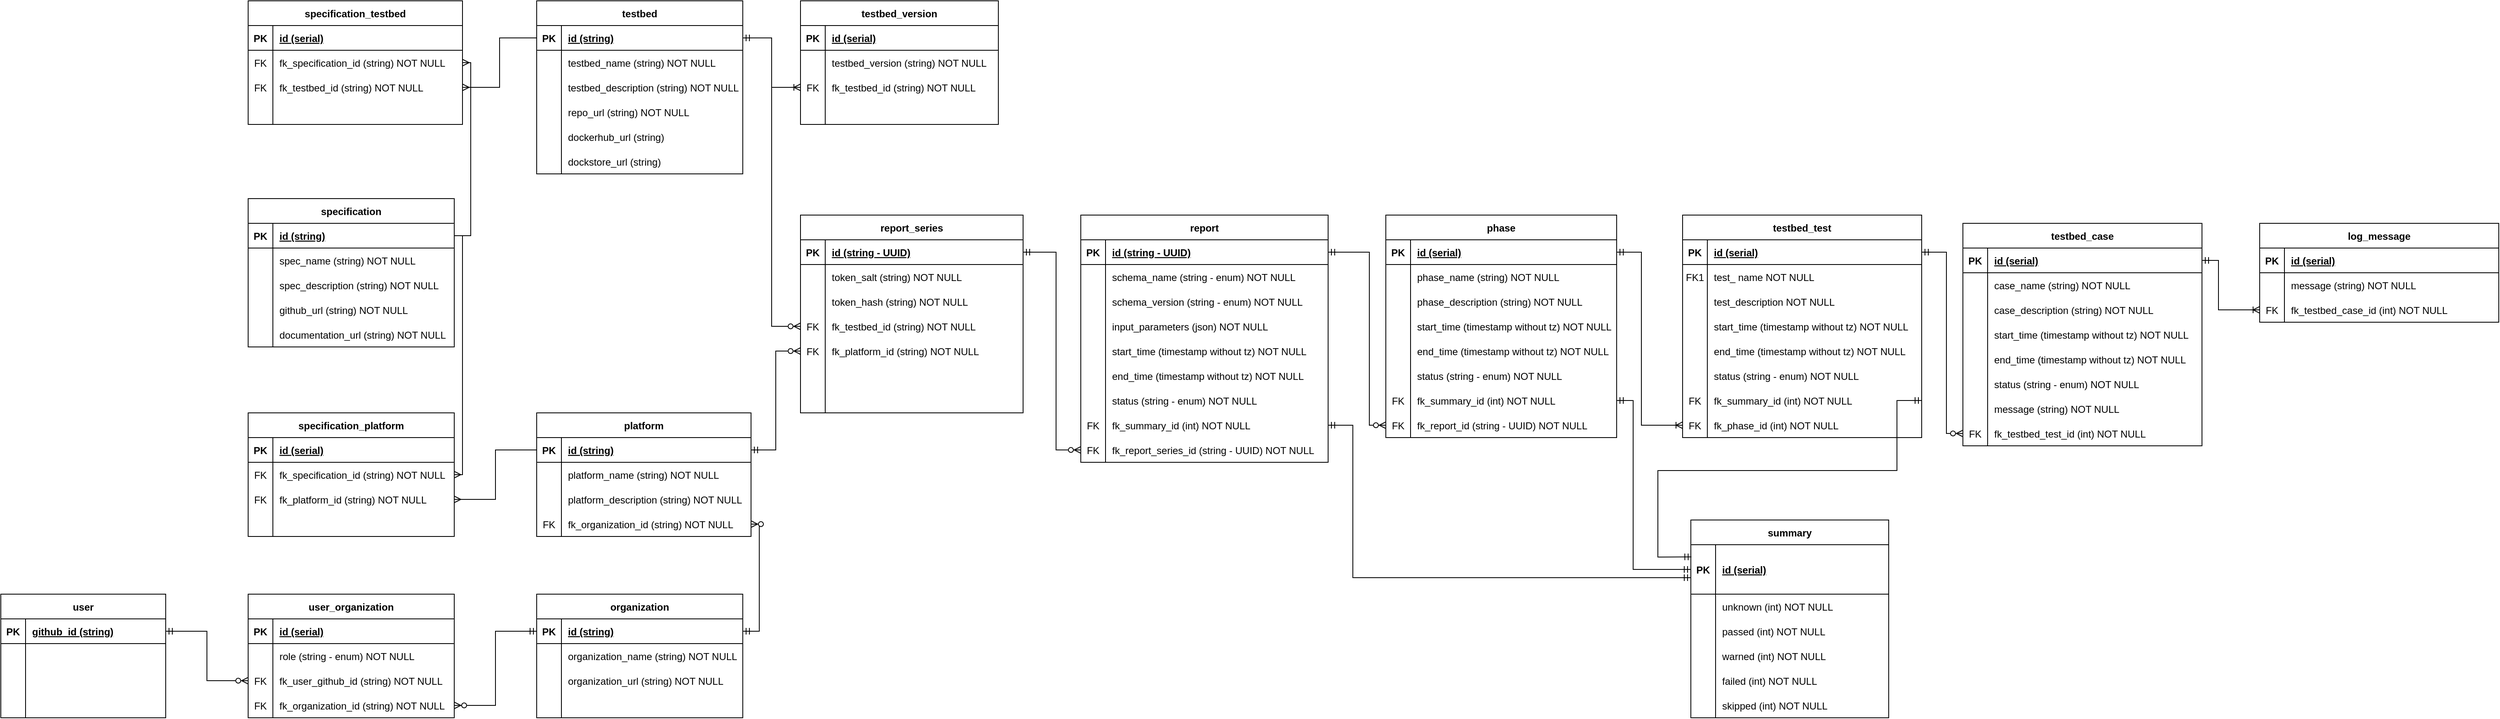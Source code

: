 <mxfile version="16.5.6" type="device"><diagram id="R2lEEEUBdFMjLlhIrx00" name="Page-1"><mxGraphModel dx="2786" dy="1247" grid="1" gridSize="10" guides="1" tooltips="1" connect="1" arrows="1" fold="1" page="0" pageScale="1" pageWidth="850" pageHeight="1100" math="0" shadow="0" extFonts="Permanent Marker^https://fonts.googleapis.com/css?family=Permanent+Marker"><root><mxCell id="0"/><mxCell id="1" parent="0"/><mxCell id="C-vyLk0tnHw3VtMMgP7b-2" value="phase" style="shape=table;startSize=30;container=1;collapsible=1;childLayout=tableLayout;fixedRows=1;rowLines=0;fontStyle=1;align=center;resizeLast=1;" parent="1" vertex="1"><mxGeometry x="460" y="-190" width="280" height="270" as="geometry"/></mxCell><mxCell id="C-vyLk0tnHw3VtMMgP7b-3" value="" style="shape=partialRectangle;collapsible=0;dropTarget=0;pointerEvents=0;fillColor=none;points=[[0,0.5],[1,0.5]];portConstraint=eastwest;top=0;left=0;right=0;bottom=1;" parent="C-vyLk0tnHw3VtMMgP7b-2" vertex="1"><mxGeometry y="30" width="280" height="30" as="geometry"/></mxCell><mxCell id="C-vyLk0tnHw3VtMMgP7b-4" value="PK" style="shape=partialRectangle;overflow=hidden;connectable=0;fillColor=none;top=0;left=0;bottom=0;right=0;fontStyle=1;" parent="C-vyLk0tnHw3VtMMgP7b-3" vertex="1"><mxGeometry width="30" height="30" as="geometry"><mxRectangle width="30" height="30" as="alternateBounds"/></mxGeometry></mxCell><mxCell id="C-vyLk0tnHw3VtMMgP7b-5" value="id (serial)" style="shape=partialRectangle;overflow=hidden;connectable=0;fillColor=none;top=0;left=0;bottom=0;right=0;align=left;spacingLeft=6;fontStyle=5;" parent="C-vyLk0tnHw3VtMMgP7b-3" vertex="1"><mxGeometry x="30" width="250" height="30" as="geometry"><mxRectangle width="250" height="30" as="alternateBounds"/></mxGeometry></mxCell><mxCell id="C-vyLk0tnHw3VtMMgP7b-6" value="" style="shape=partialRectangle;collapsible=0;dropTarget=0;pointerEvents=0;fillColor=none;points=[[0,0.5],[1,0.5]];portConstraint=eastwest;top=0;left=0;right=0;bottom=0;" parent="C-vyLk0tnHw3VtMMgP7b-2" vertex="1"><mxGeometry y="60" width="280" height="30" as="geometry"/></mxCell><mxCell id="C-vyLk0tnHw3VtMMgP7b-7" value="" style="shape=partialRectangle;overflow=hidden;connectable=0;fillColor=none;top=0;left=0;bottom=0;right=0;" parent="C-vyLk0tnHw3VtMMgP7b-6" vertex="1"><mxGeometry width="30" height="30" as="geometry"><mxRectangle width="30" height="30" as="alternateBounds"/></mxGeometry></mxCell><mxCell id="C-vyLk0tnHw3VtMMgP7b-8" value="phase_name (string) NOT NULL" style="shape=partialRectangle;overflow=hidden;connectable=0;fillColor=none;top=0;left=0;bottom=0;right=0;align=left;spacingLeft=6;" parent="C-vyLk0tnHw3VtMMgP7b-6" vertex="1"><mxGeometry x="30" width="250" height="30" as="geometry"><mxRectangle width="250" height="30" as="alternateBounds"/></mxGeometry></mxCell><mxCell id="C-vyLk0tnHw3VtMMgP7b-9" value="" style="shape=partialRectangle;collapsible=0;dropTarget=0;pointerEvents=0;fillColor=none;points=[[0,0.5],[1,0.5]];portConstraint=eastwest;top=0;left=0;right=0;bottom=0;" parent="C-vyLk0tnHw3VtMMgP7b-2" vertex="1"><mxGeometry y="90" width="280" height="30" as="geometry"/></mxCell><mxCell id="C-vyLk0tnHw3VtMMgP7b-10" value="" style="shape=partialRectangle;overflow=hidden;connectable=0;fillColor=none;top=0;left=0;bottom=0;right=0;" parent="C-vyLk0tnHw3VtMMgP7b-9" vertex="1"><mxGeometry width="30" height="30" as="geometry"><mxRectangle width="30" height="30" as="alternateBounds"/></mxGeometry></mxCell><mxCell id="C-vyLk0tnHw3VtMMgP7b-11" value="phase_description (string) NOT NULL" style="shape=partialRectangle;overflow=hidden;connectable=0;fillColor=none;top=0;left=0;bottom=0;right=0;align=left;spacingLeft=6;" parent="C-vyLk0tnHw3VtMMgP7b-9" vertex="1"><mxGeometry x="30" width="250" height="30" as="geometry"><mxRectangle width="250" height="30" as="alternateBounds"/></mxGeometry></mxCell><mxCell id="fAoV6o_tZyGkTIKKPK0_-59" value="" style="shape=partialRectangle;collapsible=0;dropTarget=0;pointerEvents=0;fillColor=none;points=[[0,0.5],[1,0.5]];portConstraint=eastwest;top=0;left=0;right=0;bottom=0;" parent="C-vyLk0tnHw3VtMMgP7b-2" vertex="1"><mxGeometry y="120" width="280" height="30" as="geometry"/></mxCell><mxCell id="fAoV6o_tZyGkTIKKPK0_-60" value="" style="shape=partialRectangle;overflow=hidden;connectable=0;fillColor=none;top=0;left=0;bottom=0;right=0;" parent="fAoV6o_tZyGkTIKKPK0_-59" vertex="1"><mxGeometry width="30" height="30" as="geometry"><mxRectangle width="30" height="30" as="alternateBounds"/></mxGeometry></mxCell><mxCell id="fAoV6o_tZyGkTIKKPK0_-61" value="start_time (timestamp without tz) NOT NULL" style="shape=partialRectangle;overflow=hidden;connectable=0;fillColor=none;top=0;left=0;bottom=0;right=0;align=left;spacingLeft=6;" parent="fAoV6o_tZyGkTIKKPK0_-59" vertex="1"><mxGeometry x="30" width="250" height="30" as="geometry"><mxRectangle width="250" height="30" as="alternateBounds"/></mxGeometry></mxCell><mxCell id="fAoV6o_tZyGkTIKKPK0_-62" value="" style="shape=partialRectangle;collapsible=0;dropTarget=0;pointerEvents=0;fillColor=none;points=[[0,0.5],[1,0.5]];portConstraint=eastwest;top=0;left=0;right=0;bottom=0;" parent="C-vyLk0tnHw3VtMMgP7b-2" vertex="1"><mxGeometry y="150" width="280" height="30" as="geometry"/></mxCell><mxCell id="fAoV6o_tZyGkTIKKPK0_-63" value="" style="shape=partialRectangle;overflow=hidden;connectable=0;fillColor=none;top=0;left=0;bottom=0;right=0;" parent="fAoV6o_tZyGkTIKKPK0_-62" vertex="1"><mxGeometry width="30" height="30" as="geometry"><mxRectangle width="30" height="30" as="alternateBounds"/></mxGeometry></mxCell><mxCell id="fAoV6o_tZyGkTIKKPK0_-64" value="end_time (timestamp without tz) NOT NULL" style="shape=partialRectangle;overflow=hidden;connectable=0;fillColor=none;top=0;left=0;bottom=0;right=0;align=left;spacingLeft=6;" parent="fAoV6o_tZyGkTIKKPK0_-62" vertex="1"><mxGeometry x="30" width="250" height="30" as="geometry"><mxRectangle width="250" height="30" as="alternateBounds"/></mxGeometry></mxCell><mxCell id="fAoV6o_tZyGkTIKKPK0_-65" value="" style="shape=partialRectangle;collapsible=0;dropTarget=0;pointerEvents=0;fillColor=none;points=[[0,0.5],[1,0.5]];portConstraint=eastwest;top=0;left=0;right=0;bottom=0;" parent="C-vyLk0tnHw3VtMMgP7b-2" vertex="1"><mxGeometry y="180" width="280" height="30" as="geometry"/></mxCell><mxCell id="fAoV6o_tZyGkTIKKPK0_-66" value="" style="shape=partialRectangle;overflow=hidden;connectable=0;fillColor=none;top=0;left=0;bottom=0;right=0;" parent="fAoV6o_tZyGkTIKKPK0_-65" vertex="1"><mxGeometry width="30" height="30" as="geometry"><mxRectangle width="30" height="30" as="alternateBounds"/></mxGeometry></mxCell><mxCell id="fAoV6o_tZyGkTIKKPK0_-67" value="status (string - enum) NOT NULL" style="shape=partialRectangle;overflow=hidden;connectable=0;fillColor=none;top=0;left=0;bottom=0;right=0;align=left;spacingLeft=6;" parent="fAoV6o_tZyGkTIKKPK0_-65" vertex="1"><mxGeometry x="30" width="250" height="30" as="geometry"><mxRectangle width="250" height="30" as="alternateBounds"/></mxGeometry></mxCell><mxCell id="fAoV6o_tZyGkTIKKPK0_-68" value="" style="shape=partialRectangle;collapsible=0;dropTarget=0;pointerEvents=0;fillColor=none;points=[[0,0.5],[1,0.5]];portConstraint=eastwest;top=0;left=0;right=0;bottom=0;" parent="C-vyLk0tnHw3VtMMgP7b-2" vertex="1"><mxGeometry y="210" width="280" height="30" as="geometry"/></mxCell><mxCell id="fAoV6o_tZyGkTIKKPK0_-69" value="FK" style="shape=partialRectangle;overflow=hidden;connectable=0;fillColor=none;top=0;left=0;bottom=0;right=0;" parent="fAoV6o_tZyGkTIKKPK0_-68" vertex="1"><mxGeometry width="30" height="30" as="geometry"><mxRectangle width="30" height="30" as="alternateBounds"/></mxGeometry></mxCell><mxCell id="fAoV6o_tZyGkTIKKPK0_-70" value="fk_summary_id (int) NOT NULL" style="shape=partialRectangle;overflow=hidden;connectable=0;fillColor=none;top=0;left=0;bottom=0;right=0;align=left;spacingLeft=6;" parent="fAoV6o_tZyGkTIKKPK0_-68" vertex="1"><mxGeometry x="30" width="250" height="30" as="geometry"><mxRectangle width="250" height="30" as="alternateBounds"/></mxGeometry></mxCell><mxCell id="fAoV6o_tZyGkTIKKPK0_-178" value="" style="shape=partialRectangle;collapsible=0;dropTarget=0;pointerEvents=0;fillColor=none;points=[[0,0.5],[1,0.5]];portConstraint=eastwest;top=0;left=0;right=0;bottom=0;" parent="C-vyLk0tnHw3VtMMgP7b-2" vertex="1"><mxGeometry y="240" width="280" height="30" as="geometry"/></mxCell><mxCell id="fAoV6o_tZyGkTIKKPK0_-179" value="FK" style="shape=partialRectangle;overflow=hidden;connectable=0;fillColor=none;top=0;left=0;bottom=0;right=0;" parent="fAoV6o_tZyGkTIKKPK0_-178" vertex="1"><mxGeometry width="30" height="30" as="geometry"><mxRectangle width="30" height="30" as="alternateBounds"/></mxGeometry></mxCell><mxCell id="fAoV6o_tZyGkTIKKPK0_-180" value="fk_report_id (string - UUID) NOT NULL" style="shape=partialRectangle;overflow=hidden;connectable=0;fillColor=none;top=0;left=0;bottom=0;right=0;align=left;spacingLeft=6;" parent="fAoV6o_tZyGkTIKKPK0_-178" vertex="1"><mxGeometry x="30" width="250" height="30" as="geometry"><mxRectangle width="250" height="30" as="alternateBounds"/></mxGeometry></mxCell><mxCell id="C-vyLk0tnHw3VtMMgP7b-13" value="report" style="shape=table;startSize=30;container=1;collapsible=1;childLayout=tableLayout;fixedRows=1;rowLines=0;fontStyle=1;align=center;resizeLast=1;" parent="1" vertex="1"><mxGeometry x="90" y="-190" width="300" height="300" as="geometry"/></mxCell><mxCell id="C-vyLk0tnHw3VtMMgP7b-14" value="" style="shape=partialRectangle;collapsible=0;dropTarget=0;pointerEvents=0;fillColor=none;points=[[0,0.5],[1,0.5]];portConstraint=eastwest;top=0;left=0;right=0;bottom=1;" parent="C-vyLk0tnHw3VtMMgP7b-13" vertex="1"><mxGeometry y="30" width="300" height="30" as="geometry"/></mxCell><mxCell id="C-vyLk0tnHw3VtMMgP7b-15" value="PK" style="shape=partialRectangle;overflow=hidden;connectable=0;fillColor=none;top=0;left=0;bottom=0;right=0;fontStyle=1;" parent="C-vyLk0tnHw3VtMMgP7b-14" vertex="1"><mxGeometry width="30" height="30" as="geometry"><mxRectangle width="30" height="30" as="alternateBounds"/></mxGeometry></mxCell><mxCell id="C-vyLk0tnHw3VtMMgP7b-16" value="id (string - UUID)" style="shape=partialRectangle;overflow=hidden;connectable=0;fillColor=none;top=0;left=0;bottom=0;right=0;align=left;spacingLeft=6;fontStyle=5;" parent="C-vyLk0tnHw3VtMMgP7b-14" vertex="1"><mxGeometry x="30" width="270" height="30" as="geometry"><mxRectangle width="270" height="30" as="alternateBounds"/></mxGeometry></mxCell><mxCell id="C-vyLk0tnHw3VtMMgP7b-17" value="" style="shape=partialRectangle;collapsible=0;dropTarget=0;pointerEvents=0;fillColor=none;points=[[0,0.5],[1,0.5]];portConstraint=eastwest;top=0;left=0;right=0;bottom=0;" parent="C-vyLk0tnHw3VtMMgP7b-13" vertex="1"><mxGeometry y="60" width="300" height="30" as="geometry"/></mxCell><mxCell id="C-vyLk0tnHw3VtMMgP7b-18" value="" style="shape=partialRectangle;overflow=hidden;connectable=0;fillColor=none;top=0;left=0;bottom=0;right=0;" parent="C-vyLk0tnHw3VtMMgP7b-17" vertex="1"><mxGeometry width="30" height="30" as="geometry"><mxRectangle width="30" height="30" as="alternateBounds"/></mxGeometry></mxCell><mxCell id="C-vyLk0tnHw3VtMMgP7b-19" value="schema_name (string - enum) NOT NULL" style="shape=partialRectangle;overflow=hidden;connectable=0;fillColor=none;top=0;left=0;bottom=0;right=0;align=left;spacingLeft=6;" parent="C-vyLk0tnHw3VtMMgP7b-17" vertex="1"><mxGeometry x="30" width="270" height="30" as="geometry"><mxRectangle width="270" height="30" as="alternateBounds"/></mxGeometry></mxCell><mxCell id="C-vyLk0tnHw3VtMMgP7b-20" value="" style="shape=partialRectangle;collapsible=0;dropTarget=0;pointerEvents=0;fillColor=none;points=[[0,0.5],[1,0.5]];portConstraint=eastwest;top=0;left=0;right=0;bottom=0;" parent="C-vyLk0tnHw3VtMMgP7b-13" vertex="1"><mxGeometry y="90" width="300" height="30" as="geometry"/></mxCell><mxCell id="C-vyLk0tnHw3VtMMgP7b-21" value="" style="shape=partialRectangle;overflow=hidden;connectable=0;fillColor=none;top=0;left=0;bottom=0;right=0;" parent="C-vyLk0tnHw3VtMMgP7b-20" vertex="1"><mxGeometry width="30" height="30" as="geometry"><mxRectangle width="30" height="30" as="alternateBounds"/></mxGeometry></mxCell><mxCell id="C-vyLk0tnHw3VtMMgP7b-22" value="schema_version (string - enum) NOT NULL" style="shape=partialRectangle;overflow=hidden;connectable=0;fillColor=none;top=0;left=0;bottom=0;right=0;align=left;spacingLeft=6;" parent="C-vyLk0tnHw3VtMMgP7b-20" vertex="1"><mxGeometry x="30" width="270" height="30" as="geometry"><mxRectangle width="270" height="30" as="alternateBounds"/></mxGeometry></mxCell><mxCell id="fAoV6o_tZyGkTIKKPK0_-74" value="" style="shape=partialRectangle;collapsible=0;dropTarget=0;pointerEvents=0;fillColor=none;points=[[0,0.5],[1,0.5]];portConstraint=eastwest;top=0;left=0;right=0;bottom=0;" parent="C-vyLk0tnHw3VtMMgP7b-13" vertex="1"><mxGeometry y="120" width="300" height="30" as="geometry"/></mxCell><mxCell id="fAoV6o_tZyGkTIKKPK0_-75" value="" style="shape=partialRectangle;overflow=hidden;connectable=0;fillColor=none;top=0;left=0;bottom=0;right=0;" parent="fAoV6o_tZyGkTIKKPK0_-74" vertex="1"><mxGeometry width="30" height="30" as="geometry"><mxRectangle width="30" height="30" as="alternateBounds"/></mxGeometry></mxCell><mxCell id="fAoV6o_tZyGkTIKKPK0_-76" value="input_parameters (json) NOT NULL" style="shape=partialRectangle;overflow=hidden;connectable=0;fillColor=none;top=0;left=0;bottom=0;right=0;align=left;spacingLeft=6;" parent="fAoV6o_tZyGkTIKKPK0_-74" vertex="1"><mxGeometry x="30" width="270" height="30" as="geometry"><mxRectangle width="270" height="30" as="alternateBounds"/></mxGeometry></mxCell><mxCell id="fAoV6o_tZyGkTIKKPK0_-77" value="" style="shape=partialRectangle;collapsible=0;dropTarget=0;pointerEvents=0;fillColor=none;points=[[0,0.5],[1,0.5]];portConstraint=eastwest;top=0;left=0;right=0;bottom=0;" parent="C-vyLk0tnHw3VtMMgP7b-13" vertex="1"><mxGeometry y="150" width="300" height="30" as="geometry"/></mxCell><mxCell id="fAoV6o_tZyGkTIKKPK0_-78" value="" style="shape=partialRectangle;overflow=hidden;connectable=0;fillColor=none;top=0;left=0;bottom=0;right=0;" parent="fAoV6o_tZyGkTIKKPK0_-77" vertex="1"><mxGeometry width="30" height="30" as="geometry"><mxRectangle width="30" height="30" as="alternateBounds"/></mxGeometry></mxCell><mxCell id="fAoV6o_tZyGkTIKKPK0_-79" value="start_time (timestamp without tz) NOT NULL" style="shape=partialRectangle;overflow=hidden;connectable=0;fillColor=none;top=0;left=0;bottom=0;right=0;align=left;spacingLeft=6;" parent="fAoV6o_tZyGkTIKKPK0_-77" vertex="1"><mxGeometry x="30" width="270" height="30" as="geometry"><mxRectangle width="270" height="30" as="alternateBounds"/></mxGeometry></mxCell><mxCell id="fAoV6o_tZyGkTIKKPK0_-80" value="" style="shape=partialRectangle;collapsible=0;dropTarget=0;pointerEvents=0;fillColor=none;points=[[0,0.5],[1,0.5]];portConstraint=eastwest;top=0;left=0;right=0;bottom=0;" parent="C-vyLk0tnHw3VtMMgP7b-13" vertex="1"><mxGeometry y="180" width="300" height="30" as="geometry"/></mxCell><mxCell id="fAoV6o_tZyGkTIKKPK0_-81" value="" style="shape=partialRectangle;overflow=hidden;connectable=0;fillColor=none;top=0;left=0;bottom=0;right=0;" parent="fAoV6o_tZyGkTIKKPK0_-80" vertex="1"><mxGeometry width="30" height="30" as="geometry"><mxRectangle width="30" height="30" as="alternateBounds"/></mxGeometry></mxCell><mxCell id="fAoV6o_tZyGkTIKKPK0_-82" value="end_time (timestamp without tz) NOT NULL" style="shape=partialRectangle;overflow=hidden;connectable=0;fillColor=none;top=0;left=0;bottom=0;right=0;align=left;spacingLeft=6;" parent="fAoV6o_tZyGkTIKKPK0_-80" vertex="1"><mxGeometry x="30" width="270" height="30" as="geometry"><mxRectangle width="270" height="30" as="alternateBounds"/></mxGeometry></mxCell><mxCell id="fAoV6o_tZyGkTIKKPK0_-89" value="" style="shape=partialRectangle;collapsible=0;dropTarget=0;pointerEvents=0;fillColor=none;points=[[0,0.5],[1,0.5]];portConstraint=eastwest;top=0;left=0;right=0;bottom=0;" parent="C-vyLk0tnHw3VtMMgP7b-13" vertex="1"><mxGeometry y="210" width="300" height="30" as="geometry"/></mxCell><mxCell id="fAoV6o_tZyGkTIKKPK0_-90" value="" style="shape=partialRectangle;overflow=hidden;connectable=0;fillColor=none;top=0;left=0;bottom=0;right=0;" parent="fAoV6o_tZyGkTIKKPK0_-89" vertex="1"><mxGeometry width="30" height="30" as="geometry"><mxRectangle width="30" height="30" as="alternateBounds"/></mxGeometry></mxCell><mxCell id="fAoV6o_tZyGkTIKKPK0_-91" value="status (string - enum) NOT NULL" style="shape=partialRectangle;overflow=hidden;connectable=0;fillColor=none;top=0;left=0;bottom=0;right=0;align=left;spacingLeft=6;" parent="fAoV6o_tZyGkTIKKPK0_-89" vertex="1"><mxGeometry x="30" width="270" height="30" as="geometry"><mxRectangle width="270" height="30" as="alternateBounds"/></mxGeometry></mxCell><mxCell id="qN_Yc5DpRnq_f7I7Ksey-1" value="" style="shape=partialRectangle;collapsible=0;dropTarget=0;pointerEvents=0;fillColor=none;points=[[0,0.5],[1,0.5]];portConstraint=eastwest;top=0;left=0;right=0;bottom=0;" parent="C-vyLk0tnHw3VtMMgP7b-13" vertex="1"><mxGeometry y="240" width="300" height="30" as="geometry"/></mxCell><mxCell id="qN_Yc5DpRnq_f7I7Ksey-2" value="FK" style="shape=partialRectangle;overflow=hidden;connectable=0;fillColor=none;top=0;left=0;bottom=0;right=0;" parent="qN_Yc5DpRnq_f7I7Ksey-1" vertex="1"><mxGeometry width="30" height="30" as="geometry"><mxRectangle width="30" height="30" as="alternateBounds"/></mxGeometry></mxCell><mxCell id="qN_Yc5DpRnq_f7I7Ksey-3" value="fk_summary_id (int) NOT NULL" style="shape=partialRectangle;overflow=hidden;connectable=0;fillColor=none;top=0;left=0;bottom=0;right=0;align=left;spacingLeft=6;" parent="qN_Yc5DpRnq_f7I7Ksey-1" vertex="1"><mxGeometry x="30" width="270" height="30" as="geometry"><mxRectangle width="270" height="30" as="alternateBounds"/></mxGeometry></mxCell><mxCell id="qN_Yc5DpRnq_f7I7Ksey-4" value="" style="shape=partialRectangle;collapsible=0;dropTarget=0;pointerEvents=0;fillColor=none;points=[[0,0.5],[1,0.5]];portConstraint=eastwest;top=0;left=0;right=0;bottom=0;" parent="C-vyLk0tnHw3VtMMgP7b-13" vertex="1"><mxGeometry y="270" width="300" height="30" as="geometry"/></mxCell><mxCell id="qN_Yc5DpRnq_f7I7Ksey-5" value="FK" style="shape=partialRectangle;overflow=hidden;connectable=0;fillColor=none;top=0;left=0;bottom=0;right=0;" parent="qN_Yc5DpRnq_f7I7Ksey-4" vertex="1"><mxGeometry width="30" height="30" as="geometry"><mxRectangle width="30" height="30" as="alternateBounds"/></mxGeometry></mxCell><mxCell id="qN_Yc5DpRnq_f7I7Ksey-6" value="fk_report_series_id (string - UUID) NOT NULL" style="shape=partialRectangle;overflow=hidden;connectable=0;fillColor=none;top=0;left=0;bottom=0;right=0;align=left;spacingLeft=6;" parent="qN_Yc5DpRnq_f7I7Ksey-4" vertex="1"><mxGeometry x="30" width="270" height="30" as="geometry"><mxRectangle width="270" height="30" as="alternateBounds"/></mxGeometry></mxCell><mxCell id="C-vyLk0tnHw3VtMMgP7b-23" value="testbed_case" style="shape=table;startSize=30;container=1;collapsible=1;childLayout=tableLayout;fixedRows=1;rowLines=0;fontStyle=1;align=center;resizeLast=1;" parent="1" vertex="1"><mxGeometry x="1160" y="-180" width="290" height="270" as="geometry"/></mxCell><mxCell id="C-vyLk0tnHw3VtMMgP7b-24" value="" style="shape=partialRectangle;collapsible=0;dropTarget=0;pointerEvents=0;fillColor=none;points=[[0,0.5],[1,0.5]];portConstraint=eastwest;top=0;left=0;right=0;bottom=1;" parent="C-vyLk0tnHw3VtMMgP7b-23" vertex="1"><mxGeometry y="30" width="290" height="30" as="geometry"/></mxCell><mxCell id="C-vyLk0tnHw3VtMMgP7b-25" value="PK" style="shape=partialRectangle;overflow=hidden;connectable=0;fillColor=none;top=0;left=0;bottom=0;right=0;fontStyle=1;" parent="C-vyLk0tnHw3VtMMgP7b-24" vertex="1"><mxGeometry width="30" height="30" as="geometry"><mxRectangle width="30" height="30" as="alternateBounds"/></mxGeometry></mxCell><mxCell id="C-vyLk0tnHw3VtMMgP7b-26" value="id (serial)" style="shape=partialRectangle;overflow=hidden;connectable=0;fillColor=none;top=0;left=0;bottom=0;right=0;align=left;spacingLeft=6;fontStyle=5;" parent="C-vyLk0tnHw3VtMMgP7b-24" vertex="1"><mxGeometry x="30" width="260" height="30" as="geometry"><mxRectangle width="260" height="30" as="alternateBounds"/></mxGeometry></mxCell><mxCell id="C-vyLk0tnHw3VtMMgP7b-27" value="" style="shape=partialRectangle;collapsible=0;dropTarget=0;pointerEvents=0;fillColor=none;points=[[0,0.5],[1,0.5]];portConstraint=eastwest;top=0;left=0;right=0;bottom=0;" parent="C-vyLk0tnHw3VtMMgP7b-23" vertex="1"><mxGeometry y="60" width="290" height="30" as="geometry"/></mxCell><mxCell id="C-vyLk0tnHw3VtMMgP7b-28" value="" style="shape=partialRectangle;overflow=hidden;connectable=0;fillColor=none;top=0;left=0;bottom=0;right=0;" parent="C-vyLk0tnHw3VtMMgP7b-27" vertex="1"><mxGeometry width="30" height="30" as="geometry"><mxRectangle width="30" height="30" as="alternateBounds"/></mxGeometry></mxCell><mxCell id="C-vyLk0tnHw3VtMMgP7b-29" value="case_name (string) NOT NULL" style="shape=partialRectangle;overflow=hidden;connectable=0;fillColor=none;top=0;left=0;bottom=0;right=0;align=left;spacingLeft=6;" parent="C-vyLk0tnHw3VtMMgP7b-27" vertex="1"><mxGeometry x="30" width="260" height="30" as="geometry"><mxRectangle width="260" height="30" as="alternateBounds"/></mxGeometry></mxCell><mxCell id="fAoV6o_tZyGkTIKKPK0_-1" value="" style="shape=partialRectangle;collapsible=0;dropTarget=0;pointerEvents=0;fillColor=none;points=[[0,0.5],[1,0.5]];portConstraint=eastwest;top=0;left=0;right=0;bottom=0;" parent="C-vyLk0tnHw3VtMMgP7b-23" vertex="1"><mxGeometry y="90" width="290" height="30" as="geometry"/></mxCell><mxCell id="fAoV6o_tZyGkTIKKPK0_-2" value="" style="shape=partialRectangle;overflow=hidden;connectable=0;fillColor=none;top=0;left=0;bottom=0;right=0;" parent="fAoV6o_tZyGkTIKKPK0_-1" vertex="1"><mxGeometry width="30" height="30" as="geometry"><mxRectangle width="30" height="30" as="alternateBounds"/></mxGeometry></mxCell><mxCell id="fAoV6o_tZyGkTIKKPK0_-3" value="case_description (string) NOT NULL" style="shape=partialRectangle;overflow=hidden;connectable=0;fillColor=none;top=0;left=0;bottom=0;right=0;align=left;spacingLeft=6;" parent="fAoV6o_tZyGkTIKKPK0_-1" vertex="1"><mxGeometry x="30" width="260" height="30" as="geometry"><mxRectangle width="260" height="30" as="alternateBounds"/></mxGeometry></mxCell><mxCell id="fAoV6o_tZyGkTIKKPK0_-47" value="" style="shape=partialRectangle;collapsible=0;dropTarget=0;pointerEvents=0;fillColor=none;points=[[0,0.5],[1,0.5]];portConstraint=eastwest;top=0;left=0;right=0;bottom=0;" parent="C-vyLk0tnHw3VtMMgP7b-23" vertex="1"><mxGeometry y="120" width="290" height="30" as="geometry"/></mxCell><mxCell id="fAoV6o_tZyGkTIKKPK0_-48" value="" style="shape=partialRectangle;overflow=hidden;connectable=0;fillColor=none;top=0;left=0;bottom=0;right=0;" parent="fAoV6o_tZyGkTIKKPK0_-47" vertex="1"><mxGeometry width="30" height="30" as="geometry"><mxRectangle width="30" height="30" as="alternateBounds"/></mxGeometry></mxCell><mxCell id="fAoV6o_tZyGkTIKKPK0_-49" value="start_time (timestamp without tz) NOT NULL" style="shape=partialRectangle;overflow=hidden;connectable=0;fillColor=none;top=0;left=0;bottom=0;right=0;align=left;spacingLeft=6;fontStyle=0" parent="fAoV6o_tZyGkTIKKPK0_-47" vertex="1"><mxGeometry x="30" width="260" height="30" as="geometry"><mxRectangle width="260" height="30" as="alternateBounds"/></mxGeometry></mxCell><mxCell id="fAoV6o_tZyGkTIKKPK0_-50" value="" style="shape=partialRectangle;collapsible=0;dropTarget=0;pointerEvents=0;fillColor=none;points=[[0,0.5],[1,0.5]];portConstraint=eastwest;top=0;left=0;right=0;bottom=0;" parent="C-vyLk0tnHw3VtMMgP7b-23" vertex="1"><mxGeometry y="150" width="290" height="30" as="geometry"/></mxCell><mxCell id="fAoV6o_tZyGkTIKKPK0_-51" value="" style="shape=partialRectangle;overflow=hidden;connectable=0;fillColor=none;top=0;left=0;bottom=0;right=0;" parent="fAoV6o_tZyGkTIKKPK0_-50" vertex="1"><mxGeometry width="30" height="30" as="geometry"><mxRectangle width="30" height="30" as="alternateBounds"/></mxGeometry></mxCell><mxCell id="fAoV6o_tZyGkTIKKPK0_-52" value="end_time (timestamp without tz) NOT NULL" style="shape=partialRectangle;overflow=hidden;connectable=0;fillColor=none;top=0;left=0;bottom=0;right=0;align=left;spacingLeft=6;" parent="fAoV6o_tZyGkTIKKPK0_-50" vertex="1"><mxGeometry x="30" width="260" height="30" as="geometry"><mxRectangle width="260" height="30" as="alternateBounds"/></mxGeometry></mxCell><mxCell id="fAoV6o_tZyGkTIKKPK0_-53" value="" style="shape=partialRectangle;collapsible=0;dropTarget=0;pointerEvents=0;fillColor=none;points=[[0,0.5],[1,0.5]];portConstraint=eastwest;top=0;left=0;right=0;bottom=0;" parent="C-vyLk0tnHw3VtMMgP7b-23" vertex="1"><mxGeometry y="180" width="290" height="30" as="geometry"/></mxCell><mxCell id="fAoV6o_tZyGkTIKKPK0_-54" value="" style="shape=partialRectangle;overflow=hidden;connectable=0;fillColor=none;top=0;left=0;bottom=0;right=0;" parent="fAoV6o_tZyGkTIKKPK0_-53" vertex="1"><mxGeometry width="30" height="30" as="geometry"><mxRectangle width="30" height="30" as="alternateBounds"/></mxGeometry></mxCell><mxCell id="fAoV6o_tZyGkTIKKPK0_-55" value="status (string - enum) NOT NULL" style="shape=partialRectangle;overflow=hidden;connectable=0;fillColor=none;top=0;left=0;bottom=0;right=0;align=left;spacingLeft=6;" parent="fAoV6o_tZyGkTIKKPK0_-53" vertex="1"><mxGeometry x="30" width="260" height="30" as="geometry"><mxRectangle width="260" height="30" as="alternateBounds"/></mxGeometry></mxCell><mxCell id="fAoV6o_tZyGkTIKKPK0_-56" value="" style="shape=partialRectangle;collapsible=0;dropTarget=0;pointerEvents=0;fillColor=none;points=[[0,0.5],[1,0.5]];portConstraint=eastwest;top=0;left=0;right=0;bottom=0;" parent="C-vyLk0tnHw3VtMMgP7b-23" vertex="1"><mxGeometry y="210" width="290" height="30" as="geometry"/></mxCell><mxCell id="fAoV6o_tZyGkTIKKPK0_-57" value="" style="shape=partialRectangle;overflow=hidden;connectable=0;fillColor=none;top=0;left=0;bottom=0;right=0;" parent="fAoV6o_tZyGkTIKKPK0_-56" vertex="1"><mxGeometry width="30" height="30" as="geometry"><mxRectangle width="30" height="30" as="alternateBounds"/></mxGeometry></mxCell><mxCell id="fAoV6o_tZyGkTIKKPK0_-58" value="message (string) NOT NULL" style="shape=partialRectangle;overflow=hidden;connectable=0;fillColor=none;top=0;left=0;bottom=0;right=0;align=left;spacingLeft=6;" parent="fAoV6o_tZyGkTIKKPK0_-56" vertex="1"><mxGeometry x="30" width="260" height="30" as="geometry"><mxRectangle width="260" height="30" as="alternateBounds"/></mxGeometry></mxCell><mxCell id="fAoV6o_tZyGkTIKKPK0_-172" value="" style="shape=partialRectangle;collapsible=0;dropTarget=0;pointerEvents=0;fillColor=none;points=[[0,0.5],[1,0.5]];portConstraint=eastwest;top=0;left=0;right=0;bottom=0;" parent="C-vyLk0tnHw3VtMMgP7b-23" vertex="1"><mxGeometry y="240" width="290" height="30" as="geometry"/></mxCell><mxCell id="fAoV6o_tZyGkTIKKPK0_-173" value="FK" style="shape=partialRectangle;overflow=hidden;connectable=0;fillColor=none;top=0;left=0;bottom=0;right=0;" parent="fAoV6o_tZyGkTIKKPK0_-172" vertex="1"><mxGeometry width="30" height="30" as="geometry"><mxRectangle width="30" height="30" as="alternateBounds"/></mxGeometry></mxCell><mxCell id="fAoV6o_tZyGkTIKKPK0_-174" value="fk_testbed_test_id (int) NOT NULL" style="shape=partialRectangle;overflow=hidden;connectable=0;fillColor=none;top=0;left=0;bottom=0;right=0;align=left;spacingLeft=6;" parent="fAoV6o_tZyGkTIKKPK0_-172" vertex="1"><mxGeometry x="30" width="260" height="30" as="geometry"><mxRectangle width="260" height="30" as="alternateBounds"/></mxGeometry></mxCell><mxCell id="fAoV6o_tZyGkTIKKPK0_-17" value="summary" style="shape=table;startSize=30;container=1;collapsible=1;childLayout=tableLayout;fixedRows=1;rowLines=0;fontStyle=1;align=center;resizeLast=1;" parent="1" vertex="1"><mxGeometry x="830" y="180" width="240" height="240" as="geometry"/></mxCell><mxCell id="fAoV6o_tZyGkTIKKPK0_-18" value="" style="shape=partialRectangle;collapsible=0;dropTarget=0;pointerEvents=0;fillColor=none;points=[[0,0.5],[1,0.5]];portConstraint=eastwest;top=0;left=0;right=0;bottom=1;" parent="fAoV6o_tZyGkTIKKPK0_-17" vertex="1"><mxGeometry y="30" width="240" height="60" as="geometry"/></mxCell><mxCell id="fAoV6o_tZyGkTIKKPK0_-19" value="PK" style="shape=partialRectangle;overflow=hidden;connectable=0;fillColor=none;top=0;left=0;bottom=0;right=0;fontStyle=1;" parent="fAoV6o_tZyGkTIKKPK0_-18" vertex="1"><mxGeometry width="30" height="60" as="geometry"><mxRectangle width="30" height="60" as="alternateBounds"/></mxGeometry></mxCell><mxCell id="fAoV6o_tZyGkTIKKPK0_-20" value="id (serial)" style="shape=partialRectangle;overflow=hidden;connectable=0;fillColor=none;top=0;left=0;bottom=0;right=0;align=left;spacingLeft=6;fontStyle=5;" parent="fAoV6o_tZyGkTIKKPK0_-18" vertex="1"><mxGeometry x="30" width="210" height="60" as="geometry"><mxRectangle width="210" height="60" as="alternateBounds"/></mxGeometry></mxCell><mxCell id="fAoV6o_tZyGkTIKKPK0_-21" value="" style="shape=partialRectangle;collapsible=0;dropTarget=0;pointerEvents=0;fillColor=none;points=[[0,0.5],[1,0.5]];portConstraint=eastwest;top=0;left=0;right=0;bottom=0;" parent="fAoV6o_tZyGkTIKKPK0_-17" vertex="1"><mxGeometry y="90" width="240" height="30" as="geometry"/></mxCell><mxCell id="fAoV6o_tZyGkTIKKPK0_-22" value="" style="shape=partialRectangle;overflow=hidden;connectable=0;fillColor=none;top=0;left=0;bottom=0;right=0;" parent="fAoV6o_tZyGkTIKKPK0_-21" vertex="1"><mxGeometry width="30" height="30" as="geometry"><mxRectangle width="30" height="30" as="alternateBounds"/></mxGeometry></mxCell><mxCell id="fAoV6o_tZyGkTIKKPK0_-23" value="unknown (int) NOT NULL" style="shape=partialRectangle;overflow=hidden;connectable=0;fillColor=none;top=0;left=0;bottom=0;right=0;align=left;spacingLeft=6;" parent="fAoV6o_tZyGkTIKKPK0_-21" vertex="1"><mxGeometry x="30" width="210" height="30" as="geometry"><mxRectangle width="210" height="30" as="alternateBounds"/></mxGeometry></mxCell><mxCell id="fAoV6o_tZyGkTIKKPK0_-24" value="" style="shape=partialRectangle;collapsible=0;dropTarget=0;pointerEvents=0;fillColor=none;points=[[0,0.5],[1,0.5]];portConstraint=eastwest;top=0;left=0;right=0;bottom=0;" parent="fAoV6o_tZyGkTIKKPK0_-17" vertex="1"><mxGeometry y="120" width="240" height="30" as="geometry"/></mxCell><mxCell id="fAoV6o_tZyGkTIKKPK0_-25" value="" style="shape=partialRectangle;overflow=hidden;connectable=0;fillColor=none;top=0;left=0;bottom=0;right=0;" parent="fAoV6o_tZyGkTIKKPK0_-24" vertex="1"><mxGeometry width="30" height="30" as="geometry"><mxRectangle width="30" height="30" as="alternateBounds"/></mxGeometry></mxCell><mxCell id="fAoV6o_tZyGkTIKKPK0_-26" value="passed (int) NOT NULL" style="shape=partialRectangle;overflow=hidden;connectable=0;fillColor=none;top=0;left=0;bottom=0;right=0;align=left;spacingLeft=6;" parent="fAoV6o_tZyGkTIKKPK0_-24" vertex="1"><mxGeometry x="30" width="210" height="30" as="geometry"><mxRectangle width="210" height="30" as="alternateBounds"/></mxGeometry></mxCell><mxCell id="fAoV6o_tZyGkTIKKPK0_-107" value="" style="shape=partialRectangle;collapsible=0;dropTarget=0;pointerEvents=0;fillColor=none;points=[[0,0.5],[1,0.5]];portConstraint=eastwest;top=0;left=0;right=0;bottom=0;" parent="fAoV6o_tZyGkTIKKPK0_-17" vertex="1"><mxGeometry y="150" width="240" height="30" as="geometry"/></mxCell><mxCell id="fAoV6o_tZyGkTIKKPK0_-108" value="" style="shape=partialRectangle;overflow=hidden;connectable=0;fillColor=none;top=0;left=0;bottom=0;right=0;" parent="fAoV6o_tZyGkTIKKPK0_-107" vertex="1"><mxGeometry width="30" height="30" as="geometry"><mxRectangle width="30" height="30" as="alternateBounds"/></mxGeometry></mxCell><mxCell id="fAoV6o_tZyGkTIKKPK0_-109" value="warned (int) NOT NULL" style="shape=partialRectangle;overflow=hidden;connectable=0;fillColor=none;top=0;left=0;bottom=0;right=0;align=left;spacingLeft=6;" parent="fAoV6o_tZyGkTIKKPK0_-107" vertex="1"><mxGeometry x="30" width="210" height="30" as="geometry"><mxRectangle width="210" height="30" as="alternateBounds"/></mxGeometry></mxCell><mxCell id="fAoV6o_tZyGkTIKKPK0_-110" value="" style="shape=partialRectangle;collapsible=0;dropTarget=0;pointerEvents=0;fillColor=none;points=[[0,0.5],[1,0.5]];portConstraint=eastwest;top=0;left=0;right=0;bottom=0;" parent="fAoV6o_tZyGkTIKKPK0_-17" vertex="1"><mxGeometry y="180" width="240" height="30" as="geometry"/></mxCell><mxCell id="fAoV6o_tZyGkTIKKPK0_-111" value="" style="shape=partialRectangle;overflow=hidden;connectable=0;fillColor=none;top=0;left=0;bottom=0;right=0;" parent="fAoV6o_tZyGkTIKKPK0_-110" vertex="1"><mxGeometry width="30" height="30" as="geometry"><mxRectangle width="30" height="30" as="alternateBounds"/></mxGeometry></mxCell><mxCell id="fAoV6o_tZyGkTIKKPK0_-112" value="failed (int) NOT NULL" style="shape=partialRectangle;overflow=hidden;connectable=0;fillColor=none;top=0;left=0;bottom=0;right=0;align=left;spacingLeft=6;" parent="fAoV6o_tZyGkTIKKPK0_-110" vertex="1"><mxGeometry x="30" width="210" height="30" as="geometry"><mxRectangle width="210" height="30" as="alternateBounds"/></mxGeometry></mxCell><mxCell id="fAoV6o_tZyGkTIKKPK0_-113" value="" style="shape=partialRectangle;collapsible=0;dropTarget=0;pointerEvents=0;fillColor=none;points=[[0,0.5],[1,0.5]];portConstraint=eastwest;top=0;left=0;right=0;bottom=0;" parent="fAoV6o_tZyGkTIKKPK0_-17" vertex="1"><mxGeometry y="210" width="240" height="30" as="geometry"/></mxCell><mxCell id="fAoV6o_tZyGkTIKKPK0_-114" value="" style="shape=partialRectangle;overflow=hidden;connectable=0;fillColor=none;top=0;left=0;bottom=0;right=0;" parent="fAoV6o_tZyGkTIKKPK0_-113" vertex="1"><mxGeometry width="30" height="30" as="geometry"><mxRectangle width="30" height="30" as="alternateBounds"/></mxGeometry></mxCell><mxCell id="fAoV6o_tZyGkTIKKPK0_-115" value="skipped (int) NOT NULL" style="shape=partialRectangle;overflow=hidden;connectable=0;fillColor=none;top=0;left=0;bottom=0;right=0;align=left;spacingLeft=6;" parent="fAoV6o_tZyGkTIKKPK0_-113" vertex="1"><mxGeometry x="30" width="210" height="30" as="geometry"><mxRectangle width="210" height="30" as="alternateBounds"/></mxGeometry></mxCell><mxCell id="fAoV6o_tZyGkTIKKPK0_-27" value="testbed_test" style="shape=table;startSize=30;container=1;collapsible=1;childLayout=tableLayout;fixedRows=1;rowLines=0;fontStyle=1;align=center;resizeLast=1;" parent="1" vertex="1"><mxGeometry x="820" y="-190" width="290" height="270" as="geometry"/></mxCell><mxCell id="fAoV6o_tZyGkTIKKPK0_-28" value="" style="shape=partialRectangle;collapsible=0;dropTarget=0;pointerEvents=0;fillColor=none;points=[[0,0.5],[1,0.5]];portConstraint=eastwest;top=0;left=0;right=0;bottom=1;" parent="fAoV6o_tZyGkTIKKPK0_-27" vertex="1"><mxGeometry y="30" width="290" height="30" as="geometry"/></mxCell><mxCell id="fAoV6o_tZyGkTIKKPK0_-29" value="PK" style="shape=partialRectangle;overflow=hidden;connectable=0;fillColor=none;top=0;left=0;bottom=0;right=0;fontStyle=1;" parent="fAoV6o_tZyGkTIKKPK0_-28" vertex="1"><mxGeometry width="30" height="30" as="geometry"><mxRectangle width="30" height="30" as="alternateBounds"/></mxGeometry></mxCell><mxCell id="fAoV6o_tZyGkTIKKPK0_-30" value="id (serial)" style="shape=partialRectangle;overflow=hidden;connectable=0;fillColor=none;top=0;left=0;bottom=0;right=0;align=left;spacingLeft=6;fontStyle=5;" parent="fAoV6o_tZyGkTIKKPK0_-28" vertex="1"><mxGeometry x="30" width="260" height="30" as="geometry"><mxRectangle width="260" height="30" as="alternateBounds"/></mxGeometry></mxCell><mxCell id="fAoV6o_tZyGkTIKKPK0_-31" value="" style="shape=partialRectangle;collapsible=0;dropTarget=0;pointerEvents=0;fillColor=none;points=[[0,0.5],[1,0.5]];portConstraint=eastwest;top=0;left=0;right=0;bottom=0;" parent="fAoV6o_tZyGkTIKKPK0_-27" vertex="1"><mxGeometry y="60" width="290" height="30" as="geometry"/></mxCell><mxCell id="fAoV6o_tZyGkTIKKPK0_-32" value="FK1" style="shape=partialRectangle;overflow=hidden;connectable=0;fillColor=none;top=0;left=0;bottom=0;right=0;" parent="fAoV6o_tZyGkTIKKPK0_-31" vertex="1"><mxGeometry width="30" height="30" as="geometry"><mxRectangle width="30" height="30" as="alternateBounds"/></mxGeometry></mxCell><mxCell id="fAoV6o_tZyGkTIKKPK0_-33" value="test_ name NOT NULL" style="shape=partialRectangle;overflow=hidden;connectable=0;fillColor=none;top=0;left=0;bottom=0;right=0;align=left;spacingLeft=6;" parent="fAoV6o_tZyGkTIKKPK0_-31" vertex="1"><mxGeometry x="30" width="260" height="30" as="geometry"><mxRectangle width="260" height="30" as="alternateBounds"/></mxGeometry></mxCell><mxCell id="fAoV6o_tZyGkTIKKPK0_-34" value="" style="shape=partialRectangle;collapsible=0;dropTarget=0;pointerEvents=0;fillColor=none;points=[[0,0.5],[1,0.5]];portConstraint=eastwest;top=0;left=0;right=0;bottom=0;" parent="fAoV6o_tZyGkTIKKPK0_-27" vertex="1"><mxGeometry y="90" width="290" height="30" as="geometry"/></mxCell><mxCell id="fAoV6o_tZyGkTIKKPK0_-35" value="" style="shape=partialRectangle;overflow=hidden;connectable=0;fillColor=none;top=0;left=0;bottom=0;right=0;" parent="fAoV6o_tZyGkTIKKPK0_-34" vertex="1"><mxGeometry width="30" height="30" as="geometry"><mxRectangle width="30" height="30" as="alternateBounds"/></mxGeometry></mxCell><mxCell id="fAoV6o_tZyGkTIKKPK0_-36" value="test_description NOT NULL" style="shape=partialRectangle;overflow=hidden;connectable=0;fillColor=none;top=0;left=0;bottom=0;right=0;align=left;spacingLeft=6;" parent="fAoV6o_tZyGkTIKKPK0_-34" vertex="1"><mxGeometry x="30" width="260" height="30" as="geometry"><mxRectangle width="260" height="30" as="alternateBounds"/></mxGeometry></mxCell><mxCell id="fAoV6o_tZyGkTIKKPK0_-119" value="" style="shape=partialRectangle;collapsible=0;dropTarget=0;pointerEvents=0;fillColor=none;points=[[0,0.5],[1,0.5]];portConstraint=eastwest;top=0;left=0;right=0;bottom=0;" parent="fAoV6o_tZyGkTIKKPK0_-27" vertex="1"><mxGeometry y="120" width="290" height="30" as="geometry"/></mxCell><mxCell id="fAoV6o_tZyGkTIKKPK0_-120" value="" style="shape=partialRectangle;overflow=hidden;connectable=0;fillColor=none;top=0;left=0;bottom=0;right=0;" parent="fAoV6o_tZyGkTIKKPK0_-119" vertex="1"><mxGeometry width="30" height="30" as="geometry"><mxRectangle width="30" height="30" as="alternateBounds"/></mxGeometry></mxCell><mxCell id="fAoV6o_tZyGkTIKKPK0_-121" value="start_time (timestamp without tz) NOT NULL" style="shape=partialRectangle;overflow=hidden;connectable=0;fillColor=none;top=0;left=0;bottom=0;right=0;align=left;spacingLeft=6;" parent="fAoV6o_tZyGkTIKKPK0_-119" vertex="1"><mxGeometry x="30" width="260" height="30" as="geometry"><mxRectangle width="260" height="30" as="alternateBounds"/></mxGeometry></mxCell><mxCell id="fAoV6o_tZyGkTIKKPK0_-122" value="" style="shape=partialRectangle;collapsible=0;dropTarget=0;pointerEvents=0;fillColor=none;points=[[0,0.5],[1,0.5]];portConstraint=eastwest;top=0;left=0;right=0;bottom=0;" parent="fAoV6o_tZyGkTIKKPK0_-27" vertex="1"><mxGeometry y="150" width="290" height="30" as="geometry"/></mxCell><mxCell id="fAoV6o_tZyGkTIKKPK0_-123" value="" style="shape=partialRectangle;overflow=hidden;connectable=0;fillColor=none;top=0;left=0;bottom=0;right=0;" parent="fAoV6o_tZyGkTIKKPK0_-122" vertex="1"><mxGeometry width="30" height="30" as="geometry"><mxRectangle width="30" height="30" as="alternateBounds"/></mxGeometry></mxCell><mxCell id="fAoV6o_tZyGkTIKKPK0_-124" value="end_time (timestamp without tz) NOT NULL" style="shape=partialRectangle;overflow=hidden;connectable=0;fillColor=none;top=0;left=0;bottom=0;right=0;align=left;spacingLeft=6;" parent="fAoV6o_tZyGkTIKKPK0_-122" vertex="1"><mxGeometry x="30" width="260" height="30" as="geometry"><mxRectangle width="260" height="30" as="alternateBounds"/></mxGeometry></mxCell><mxCell id="fAoV6o_tZyGkTIKKPK0_-128" value="" style="shape=partialRectangle;collapsible=0;dropTarget=0;pointerEvents=0;fillColor=none;points=[[0,0.5],[1,0.5]];portConstraint=eastwest;top=0;left=0;right=0;bottom=0;" parent="fAoV6o_tZyGkTIKKPK0_-27" vertex="1"><mxGeometry y="180" width="290" height="30" as="geometry"/></mxCell><mxCell id="fAoV6o_tZyGkTIKKPK0_-129" value="" style="shape=partialRectangle;overflow=hidden;connectable=0;fillColor=none;top=0;left=0;bottom=0;right=0;" parent="fAoV6o_tZyGkTIKKPK0_-128" vertex="1"><mxGeometry width="30" height="30" as="geometry"><mxRectangle width="30" height="30" as="alternateBounds"/></mxGeometry></mxCell><mxCell id="fAoV6o_tZyGkTIKKPK0_-130" value="status (string - enum) NOT NULL" style="shape=partialRectangle;overflow=hidden;connectable=0;fillColor=none;top=0;left=0;bottom=0;right=0;align=left;spacingLeft=6;" parent="fAoV6o_tZyGkTIKKPK0_-128" vertex="1"><mxGeometry x="30" width="260" height="30" as="geometry"><mxRectangle width="260" height="30" as="alternateBounds"/></mxGeometry></mxCell><mxCell id="fAoV6o_tZyGkTIKKPK0_-131" value="" style="shape=partialRectangle;collapsible=0;dropTarget=0;pointerEvents=0;fillColor=none;points=[[0,0.5],[1,0.5]];portConstraint=eastwest;top=0;left=0;right=0;bottom=0;" parent="fAoV6o_tZyGkTIKKPK0_-27" vertex="1"><mxGeometry y="210" width="290" height="30" as="geometry"/></mxCell><mxCell id="fAoV6o_tZyGkTIKKPK0_-132" value="FK" style="shape=partialRectangle;overflow=hidden;connectable=0;fillColor=none;top=0;left=0;bottom=0;right=0;" parent="fAoV6o_tZyGkTIKKPK0_-131" vertex="1"><mxGeometry width="30" height="30" as="geometry"><mxRectangle width="30" height="30" as="alternateBounds"/></mxGeometry></mxCell><mxCell id="fAoV6o_tZyGkTIKKPK0_-133" value="fk_summary_id (int) NOT NULL" style="shape=partialRectangle;overflow=hidden;connectable=0;fillColor=none;top=0;left=0;bottom=0;right=0;align=left;spacingLeft=6;" parent="fAoV6o_tZyGkTIKKPK0_-131" vertex="1"><mxGeometry x="30" width="260" height="30" as="geometry"><mxRectangle width="260" height="30" as="alternateBounds"/></mxGeometry></mxCell><mxCell id="fAoV6o_tZyGkTIKKPK0_-138" value="" style="shape=partialRectangle;collapsible=0;dropTarget=0;pointerEvents=0;fillColor=none;points=[[0,0.5],[1,0.5]];portConstraint=eastwest;top=0;left=0;right=0;bottom=0;" parent="fAoV6o_tZyGkTIKKPK0_-27" vertex="1"><mxGeometry y="240" width="290" height="30" as="geometry"/></mxCell><mxCell id="fAoV6o_tZyGkTIKKPK0_-139" value="FK" style="shape=partialRectangle;overflow=hidden;connectable=0;fillColor=none;top=0;left=0;bottom=0;right=0;" parent="fAoV6o_tZyGkTIKKPK0_-138" vertex="1"><mxGeometry width="30" height="30" as="geometry"><mxRectangle width="30" height="30" as="alternateBounds"/></mxGeometry></mxCell><mxCell id="fAoV6o_tZyGkTIKKPK0_-140" value="fk_phase_id (int) NOT NULL" style="shape=partialRectangle;overflow=hidden;connectable=0;fillColor=none;top=0;left=0;bottom=0;right=0;align=left;spacingLeft=6;" parent="fAoV6o_tZyGkTIKKPK0_-138" vertex="1"><mxGeometry x="30" width="260" height="30" as="geometry"><mxRectangle width="260" height="30" as="alternateBounds"/></mxGeometry></mxCell><mxCell id="fAoV6o_tZyGkTIKKPK0_-137" value="" style="startArrow=ERmandOne;endArrow=ERmandOne;html=1;rounded=0;exitX=1;exitY=0.5;exitDx=0;exitDy=0;entryX=0;entryY=0.5;entryDx=0;entryDy=0;" parent="1" source="fAoV6o_tZyGkTIKKPK0_-68" target="fAoV6o_tZyGkTIKKPK0_-18" edge="1"><mxGeometry width="50" height="50" relative="1" as="geometry"><mxPoint x="710" y="300" as="sourcePoint"/><mxPoint x="650" y="570" as="targetPoint"/><Array as="points"><mxPoint x="760" y="35"/><mxPoint x="760" y="120"/><mxPoint x="760" y="240"/></Array></mxGeometry></mxCell><mxCell id="fAoV6o_tZyGkTIKKPK0_-141" value="" style="startArrow=ERmandOne;endArrow=ERoneToMany;html=1;rounded=0;entryX=0;entryY=0.5;entryDx=0;entryDy=0;exitX=1;exitY=0.5;exitDx=0;exitDy=0;" parent="1" source="C-vyLk0tnHw3VtMMgP7b-3" target="fAoV6o_tZyGkTIKKPK0_-138" edge="1"><mxGeometry width="50" height="50" relative="1" as="geometry"><mxPoint x="720" y="-110" as="sourcePoint"/><mxPoint x="750" y="320" as="targetPoint"/><Array as="points"><mxPoint x="770" y="-145"/><mxPoint x="770" y="65"/></Array></mxGeometry></mxCell><mxCell id="fAoV6o_tZyGkTIKKPK0_-146" value="log_message" style="shape=table;startSize=30;container=1;collapsible=1;childLayout=tableLayout;fixedRows=1;rowLines=0;fontStyle=1;align=center;resizeLast=1;" parent="1" vertex="1"><mxGeometry x="1520" y="-180" width="290" height="120" as="geometry"/></mxCell><mxCell id="fAoV6o_tZyGkTIKKPK0_-147" value="" style="shape=partialRectangle;collapsible=0;dropTarget=0;pointerEvents=0;fillColor=none;points=[[0,0.5],[1,0.5]];portConstraint=eastwest;top=0;left=0;right=0;bottom=1;" parent="fAoV6o_tZyGkTIKKPK0_-146" vertex="1"><mxGeometry y="30" width="290" height="30" as="geometry"/></mxCell><mxCell id="fAoV6o_tZyGkTIKKPK0_-148" value="PK" style="shape=partialRectangle;overflow=hidden;connectable=0;fillColor=none;top=0;left=0;bottom=0;right=0;fontStyle=1;" parent="fAoV6o_tZyGkTIKKPK0_-147" vertex="1"><mxGeometry width="30" height="30" as="geometry"><mxRectangle width="30" height="30" as="alternateBounds"/></mxGeometry></mxCell><mxCell id="fAoV6o_tZyGkTIKKPK0_-149" value="id (serial)" style="shape=partialRectangle;overflow=hidden;connectable=0;fillColor=none;top=0;left=0;bottom=0;right=0;align=left;spacingLeft=6;fontStyle=5;" parent="fAoV6o_tZyGkTIKKPK0_-147" vertex="1"><mxGeometry x="30" width="260" height="30" as="geometry"><mxRectangle width="260" height="30" as="alternateBounds"/></mxGeometry></mxCell><mxCell id="fAoV6o_tZyGkTIKKPK0_-150" value="" style="shape=partialRectangle;collapsible=0;dropTarget=0;pointerEvents=0;fillColor=none;points=[[0,0.5],[1,0.5]];portConstraint=eastwest;top=0;left=0;right=0;bottom=0;" parent="fAoV6o_tZyGkTIKKPK0_-146" vertex="1"><mxGeometry y="60" width="290" height="30" as="geometry"/></mxCell><mxCell id="fAoV6o_tZyGkTIKKPK0_-151" value="" style="shape=partialRectangle;overflow=hidden;connectable=0;fillColor=none;top=0;left=0;bottom=0;right=0;" parent="fAoV6o_tZyGkTIKKPK0_-150" vertex="1"><mxGeometry width="30" height="30" as="geometry"><mxRectangle width="30" height="30" as="alternateBounds"/></mxGeometry></mxCell><mxCell id="fAoV6o_tZyGkTIKKPK0_-152" value="message (string) NOT NULL" style="shape=partialRectangle;overflow=hidden;connectable=0;fillColor=none;top=0;left=0;bottom=0;right=0;align=left;spacingLeft=6;" parent="fAoV6o_tZyGkTIKKPK0_-150" vertex="1"><mxGeometry x="30" width="260" height="30" as="geometry"><mxRectangle width="260" height="30" as="alternateBounds"/></mxGeometry></mxCell><mxCell id="fAoV6o_tZyGkTIKKPK0_-153" value="" style="shape=partialRectangle;collapsible=0;dropTarget=0;pointerEvents=0;fillColor=none;points=[[0,0.5],[1,0.5]];portConstraint=eastwest;top=0;left=0;right=0;bottom=0;" parent="fAoV6o_tZyGkTIKKPK0_-146" vertex="1"><mxGeometry y="90" width="290" height="30" as="geometry"/></mxCell><mxCell id="fAoV6o_tZyGkTIKKPK0_-154" value="FK" style="shape=partialRectangle;overflow=hidden;connectable=0;fillColor=none;top=0;left=0;bottom=0;right=0;" parent="fAoV6o_tZyGkTIKKPK0_-153" vertex="1"><mxGeometry width="30" height="30" as="geometry"><mxRectangle width="30" height="30" as="alternateBounds"/></mxGeometry></mxCell><mxCell id="fAoV6o_tZyGkTIKKPK0_-155" value="fk_testbed_case_id (int) NOT NULL" style="shape=partialRectangle;overflow=hidden;connectable=0;fillColor=none;top=0;left=0;bottom=0;right=0;align=left;spacingLeft=6;" parent="fAoV6o_tZyGkTIKKPK0_-153" vertex="1"><mxGeometry x="30" width="260" height="30" as="geometry"><mxRectangle width="260" height="30" as="alternateBounds"/></mxGeometry></mxCell><mxCell id="fAoV6o_tZyGkTIKKPK0_-171" value="" style="startArrow=ERmandOne;endArrow=ERoneToMany;html=1;rounded=0;entryX=0;entryY=0.5;entryDx=0;entryDy=0;exitX=1;exitY=0.5;exitDx=0;exitDy=0;" parent="1" source="C-vyLk0tnHw3VtMMgP7b-24" target="fAoV6o_tZyGkTIKKPK0_-153" edge="1"><mxGeometry width="50" height="50" relative="1" as="geometry"><mxPoint x="1470" y="-90" as="sourcePoint"/><mxPoint x="1580" y="150" as="targetPoint"/><Array as="points"><mxPoint x="1470" y="-135"/><mxPoint x="1470" y="-75"/></Array></mxGeometry></mxCell><mxCell id="fAoV6o_tZyGkTIKKPK0_-175" value="" style="startArrow=ERmandOne;endArrow=ERzeroToMany;html=1;rounded=0;entryX=0;entryY=0.5;entryDx=0;entryDy=0;exitX=1;exitY=0.5;exitDx=0;exitDy=0;" parent="1" source="fAoV6o_tZyGkTIKKPK0_-28" target="fAoV6o_tZyGkTIKKPK0_-172" edge="1"><mxGeometry width="50" height="50" relative="1" as="geometry"><mxPoint x="1070" y="-130" as="sourcePoint"/><mxPoint x="1180" y="110" as="targetPoint"/><Array as="points"><mxPoint x="1140" y="-145"/><mxPoint x="1140" y="-60"/><mxPoint x="1140" y="75"/></Array></mxGeometry></mxCell><mxCell id="fAoV6o_tZyGkTIKKPK0_-176" value="" style="startArrow=ERmandOne;endArrow=ERmandOne;html=1;rounded=0;exitX=1;exitY=0.5;exitDx=0;exitDy=0;entryX=0.003;entryY=0.245;entryDx=0;entryDy=0;entryPerimeter=0;" parent="1" source="fAoV6o_tZyGkTIKKPK0_-131" target="fAoV6o_tZyGkTIKKPK0_-18" edge="1"><mxGeometry width="50" height="50" relative="1" as="geometry"><mxPoint x="1100" y="92.5" as="sourcePoint"/><mxPoint x="1220" y="240" as="targetPoint"/><Array as="points"><mxPoint x="1080" y="35"/><mxPoint x="1080" y="120"/><mxPoint x="790" y="120"/><mxPoint x="790" y="225"/></Array></mxGeometry></mxCell><mxCell id="fAoV6o_tZyGkTIKKPK0_-177" value="" style="startArrow=ERmandOne;endArrow=ERmandOne;html=1;rounded=0;exitX=1;exitY=0.5;exitDx=0;exitDy=0;" parent="1" source="qN_Yc5DpRnq_f7I7Ksey-1" edge="1"><mxGeometry width="50" height="50" relative="1" as="geometry"><mxPoint x="720" y="45" as="sourcePoint"/><mxPoint x="830" y="250" as="targetPoint"/><Array as="points"><mxPoint x="420" y="65"/><mxPoint x="420" y="250"/></Array></mxGeometry></mxCell><mxCell id="fAoV6o_tZyGkTIKKPK0_-181" value="" style="startArrow=ERmandOne;endArrow=ERzeroToMany;html=1;rounded=0;entryX=0;entryY=0.5;entryDx=0;entryDy=0;exitX=1;exitY=0.5;exitDx=0;exitDy=0;" parent="1" source="C-vyLk0tnHw3VtMMgP7b-14" target="fAoV6o_tZyGkTIKKPK0_-178" edge="1"><mxGeometry width="50" height="50" relative="1" as="geometry"><mxPoint x="390" y="60" as="sourcePoint"/><mxPoint x="490" y="280" as="targetPoint"/><Array as="points"><mxPoint x="440" y="-145"/><mxPoint x="440" y="65"/></Array></mxGeometry></mxCell><mxCell id="fAoV6o_tZyGkTIKKPK0_-182" value="report_series" style="shape=table;startSize=30;container=1;collapsible=1;childLayout=tableLayout;fixedRows=1;rowLines=0;fontStyle=1;align=center;resizeLast=1;" parent="1" vertex="1"><mxGeometry x="-250" y="-190" width="270" height="240" as="geometry"/></mxCell><mxCell id="fAoV6o_tZyGkTIKKPK0_-183" value="" style="shape=partialRectangle;collapsible=0;dropTarget=0;pointerEvents=0;fillColor=none;points=[[0,0.5],[1,0.5]];portConstraint=eastwest;top=0;left=0;right=0;bottom=1;" parent="fAoV6o_tZyGkTIKKPK0_-182" vertex="1"><mxGeometry y="30" width="270" height="30" as="geometry"/></mxCell><mxCell id="fAoV6o_tZyGkTIKKPK0_-184" value="PK" style="shape=partialRectangle;overflow=hidden;connectable=0;fillColor=none;top=0;left=0;bottom=0;right=0;fontStyle=1;" parent="fAoV6o_tZyGkTIKKPK0_-183" vertex="1"><mxGeometry width="30" height="30" as="geometry"><mxRectangle width="30" height="30" as="alternateBounds"/></mxGeometry></mxCell><mxCell id="fAoV6o_tZyGkTIKKPK0_-185" value="id (string - UUID)" style="shape=partialRectangle;overflow=hidden;connectable=0;fillColor=none;top=0;left=0;bottom=0;right=0;align=left;spacingLeft=6;fontStyle=5;" parent="fAoV6o_tZyGkTIKKPK0_-183" vertex="1"><mxGeometry x="30" width="240" height="30" as="geometry"><mxRectangle width="240" height="30" as="alternateBounds"/></mxGeometry></mxCell><mxCell id="fAoV6o_tZyGkTIKKPK0_-186" value="" style="shape=partialRectangle;collapsible=0;dropTarget=0;pointerEvents=0;fillColor=none;points=[[0,0.5],[1,0.5]];portConstraint=eastwest;top=0;left=0;right=0;bottom=0;" parent="fAoV6o_tZyGkTIKKPK0_-182" vertex="1"><mxGeometry y="60" width="270" height="30" as="geometry"/></mxCell><mxCell id="fAoV6o_tZyGkTIKKPK0_-187" value="" style="shape=partialRectangle;overflow=hidden;connectable=0;fillColor=none;top=0;left=0;bottom=0;right=0;" parent="fAoV6o_tZyGkTIKKPK0_-186" vertex="1"><mxGeometry width="30" height="30" as="geometry"><mxRectangle width="30" height="30" as="alternateBounds"/></mxGeometry></mxCell><mxCell id="fAoV6o_tZyGkTIKKPK0_-188" value="token_salt (string) NOT NULL" style="shape=partialRectangle;overflow=hidden;connectable=0;fillColor=none;top=0;left=0;bottom=0;right=0;align=left;spacingLeft=6;" parent="fAoV6o_tZyGkTIKKPK0_-186" vertex="1"><mxGeometry x="30" width="240" height="30" as="geometry"><mxRectangle width="240" height="30" as="alternateBounds"/></mxGeometry></mxCell><mxCell id="fAoV6o_tZyGkTIKKPK0_-189" value="" style="shape=partialRectangle;collapsible=0;dropTarget=0;pointerEvents=0;fillColor=none;points=[[0,0.5],[1,0.5]];portConstraint=eastwest;top=0;left=0;right=0;bottom=0;" parent="fAoV6o_tZyGkTIKKPK0_-182" vertex="1"><mxGeometry y="90" width="270" height="30" as="geometry"/></mxCell><mxCell id="fAoV6o_tZyGkTIKKPK0_-190" value="" style="shape=partialRectangle;overflow=hidden;connectable=0;fillColor=none;top=0;left=0;bottom=0;right=0;" parent="fAoV6o_tZyGkTIKKPK0_-189" vertex="1"><mxGeometry width="30" height="30" as="geometry"><mxRectangle width="30" height="30" as="alternateBounds"/></mxGeometry></mxCell><mxCell id="fAoV6o_tZyGkTIKKPK0_-191" value="token_hash (string) NOT NULL" style="shape=partialRectangle;overflow=hidden;connectable=0;fillColor=none;top=0;left=0;bottom=0;right=0;align=left;spacingLeft=6;" parent="fAoV6o_tZyGkTIKKPK0_-189" vertex="1"><mxGeometry x="30" width="240" height="30" as="geometry"><mxRectangle width="240" height="30" as="alternateBounds"/></mxGeometry></mxCell><mxCell id="vF6NQzSFsJfl4YaZhKFJ-149" value="" style="shape=partialRectangle;collapsible=0;dropTarget=0;pointerEvents=0;fillColor=none;points=[[0,0.5],[1,0.5]];portConstraint=eastwest;top=0;left=0;right=0;bottom=0;" parent="fAoV6o_tZyGkTIKKPK0_-182" vertex="1"><mxGeometry y="120" width="270" height="30" as="geometry"/></mxCell><mxCell id="vF6NQzSFsJfl4YaZhKFJ-150" value="FK" style="shape=partialRectangle;overflow=hidden;connectable=0;fillColor=none;top=0;left=0;bottom=0;right=0;" parent="vF6NQzSFsJfl4YaZhKFJ-149" vertex="1"><mxGeometry width="30" height="30" as="geometry"><mxRectangle width="30" height="30" as="alternateBounds"/></mxGeometry></mxCell><mxCell id="vF6NQzSFsJfl4YaZhKFJ-151" value="fk_testbed_id (string) NOT NULL" style="shape=partialRectangle;overflow=hidden;connectable=0;fillColor=none;top=0;left=0;bottom=0;right=0;align=left;spacingLeft=6;" parent="vF6NQzSFsJfl4YaZhKFJ-149" vertex="1"><mxGeometry x="30" width="240" height="30" as="geometry"><mxRectangle width="240" height="30" as="alternateBounds"/></mxGeometry></mxCell><mxCell id="vF6NQzSFsJfl4YaZhKFJ-152" value="" style="shape=partialRectangle;collapsible=0;dropTarget=0;pointerEvents=0;fillColor=none;points=[[0,0.5],[1,0.5]];portConstraint=eastwest;top=0;left=0;right=0;bottom=0;" parent="fAoV6o_tZyGkTIKKPK0_-182" vertex="1"><mxGeometry y="150" width="270" height="30" as="geometry"/></mxCell><mxCell id="vF6NQzSFsJfl4YaZhKFJ-153" value="FK" style="shape=partialRectangle;overflow=hidden;connectable=0;fillColor=none;top=0;left=0;bottom=0;right=0;" parent="vF6NQzSFsJfl4YaZhKFJ-152" vertex="1"><mxGeometry width="30" height="30" as="geometry"><mxRectangle width="30" height="30" as="alternateBounds"/></mxGeometry></mxCell><mxCell id="vF6NQzSFsJfl4YaZhKFJ-154" value="fk_platform_id (string) NOT NULL" style="shape=partialRectangle;overflow=hidden;connectable=0;fillColor=none;top=0;left=0;bottom=0;right=0;align=left;spacingLeft=6;" parent="vF6NQzSFsJfl4YaZhKFJ-152" vertex="1"><mxGeometry x="30" width="240" height="30" as="geometry"><mxRectangle width="240" height="30" as="alternateBounds"/></mxGeometry></mxCell><mxCell id="fAoV6o_tZyGkTIKKPK0_-229" value="" style="shape=partialRectangle;collapsible=0;dropTarget=0;pointerEvents=0;fillColor=none;points=[[0,0.5],[1,0.5]];portConstraint=eastwest;top=0;left=0;right=0;bottom=0;" parent="fAoV6o_tZyGkTIKKPK0_-182" vertex="1"><mxGeometry y="180" width="270" height="30" as="geometry"/></mxCell><mxCell id="fAoV6o_tZyGkTIKKPK0_-230" value="" style="shape=partialRectangle;overflow=hidden;connectable=0;fillColor=none;top=0;left=0;bottom=0;right=0;" parent="fAoV6o_tZyGkTIKKPK0_-229" vertex="1"><mxGeometry width="30" height="30" as="geometry"><mxRectangle width="30" height="30" as="alternateBounds"/></mxGeometry></mxCell><mxCell id="fAoV6o_tZyGkTIKKPK0_-231" value="" style="shape=partialRectangle;overflow=hidden;connectable=0;fillColor=none;top=0;left=0;bottom=0;right=0;align=left;spacingLeft=6;" parent="fAoV6o_tZyGkTIKKPK0_-229" vertex="1"><mxGeometry x="30" width="240" height="30" as="geometry"><mxRectangle width="240" height="30" as="alternateBounds"/></mxGeometry></mxCell><mxCell id="fAoV6o_tZyGkTIKKPK0_-192" value="" style="shape=partialRectangle;collapsible=0;dropTarget=0;pointerEvents=0;fillColor=none;points=[[0,0.5],[1,0.5]];portConstraint=eastwest;top=0;left=0;right=0;bottom=0;" parent="fAoV6o_tZyGkTIKKPK0_-182" vertex="1"><mxGeometry y="210" width="270" height="30" as="geometry"/></mxCell><mxCell id="fAoV6o_tZyGkTIKKPK0_-193" value="" style="shape=partialRectangle;overflow=hidden;connectable=0;fillColor=none;top=0;left=0;bottom=0;right=0;" parent="fAoV6o_tZyGkTIKKPK0_-192" vertex="1"><mxGeometry width="30" height="30" as="geometry"><mxRectangle width="30" height="30" as="alternateBounds"/></mxGeometry></mxCell><mxCell id="fAoV6o_tZyGkTIKKPK0_-194" value="" style="shape=partialRectangle;overflow=hidden;connectable=0;fillColor=none;top=0;left=0;bottom=0;right=0;align=left;spacingLeft=6;" parent="fAoV6o_tZyGkTIKKPK0_-192" vertex="1"><mxGeometry x="30" width="240" height="30" as="geometry"><mxRectangle width="240" height="30" as="alternateBounds"/></mxGeometry></mxCell><mxCell id="fAoV6o_tZyGkTIKKPK0_-228" value="" style="startArrow=ERmandOne;endArrow=ERzeroToMany;html=1;rounded=0;entryX=0;entryY=0.5;entryDx=0;entryDy=0;exitX=1;exitY=0.5;exitDx=0;exitDy=0;" parent="1" source="fAoV6o_tZyGkTIKKPK0_-183" target="qN_Yc5DpRnq_f7I7Ksey-4" edge="1"><mxGeometry width="50" height="50" relative="1" as="geometry"><mxPoint x="-210" y="30" as="sourcePoint"/><mxPoint x="-60" y="80" as="targetPoint"/><Array as="points"><mxPoint x="60" y="-145"/><mxPoint x="60" y="95"/></Array></mxGeometry></mxCell><mxCell id="vF6NQzSFsJfl4YaZhKFJ-20" value="testbed" style="shape=table;startSize=30;container=1;collapsible=1;childLayout=tableLayout;fixedRows=1;rowLines=0;fontStyle=1;align=center;resizeLast=1;" parent="1" vertex="1"><mxGeometry x="-570" y="-450" width="250" height="210" as="geometry"/></mxCell><mxCell id="vF6NQzSFsJfl4YaZhKFJ-21" value="" style="shape=tableRow;horizontal=0;startSize=0;swimlaneHead=0;swimlaneBody=0;fillColor=none;collapsible=0;dropTarget=0;points=[[0,0.5],[1,0.5]];portConstraint=eastwest;top=0;left=0;right=0;bottom=1;" parent="vF6NQzSFsJfl4YaZhKFJ-20" vertex="1"><mxGeometry y="30" width="250" height="30" as="geometry"/></mxCell><mxCell id="vF6NQzSFsJfl4YaZhKFJ-22" value="PK" style="shape=partialRectangle;connectable=0;fillColor=none;top=0;left=0;bottom=0;right=0;fontStyle=1;overflow=hidden;" parent="vF6NQzSFsJfl4YaZhKFJ-21" vertex="1"><mxGeometry width="30" height="30" as="geometry"><mxRectangle width="30" height="30" as="alternateBounds"/></mxGeometry></mxCell><mxCell id="vF6NQzSFsJfl4YaZhKFJ-23" value="id (string)" style="shape=partialRectangle;connectable=0;fillColor=none;top=0;left=0;bottom=0;right=0;align=left;spacingLeft=6;fontStyle=5;overflow=hidden;" parent="vF6NQzSFsJfl4YaZhKFJ-21" vertex="1"><mxGeometry x="30" width="220" height="30" as="geometry"><mxRectangle width="220" height="30" as="alternateBounds"/></mxGeometry></mxCell><mxCell id="vF6NQzSFsJfl4YaZhKFJ-24" value="" style="shape=tableRow;horizontal=0;startSize=0;swimlaneHead=0;swimlaneBody=0;fillColor=none;collapsible=0;dropTarget=0;points=[[0,0.5],[1,0.5]];portConstraint=eastwest;top=0;left=0;right=0;bottom=0;" parent="vF6NQzSFsJfl4YaZhKFJ-20" vertex="1"><mxGeometry y="60" width="250" height="30" as="geometry"/></mxCell><mxCell id="vF6NQzSFsJfl4YaZhKFJ-25" value="" style="shape=partialRectangle;connectable=0;fillColor=none;top=0;left=0;bottom=0;right=0;editable=1;overflow=hidden;" parent="vF6NQzSFsJfl4YaZhKFJ-24" vertex="1"><mxGeometry width="30" height="30" as="geometry"><mxRectangle width="30" height="30" as="alternateBounds"/></mxGeometry></mxCell><mxCell id="vF6NQzSFsJfl4YaZhKFJ-26" value="testbed_name (string) NOT NULL" style="shape=partialRectangle;connectable=0;fillColor=none;top=0;left=0;bottom=0;right=0;align=left;spacingLeft=6;overflow=hidden;" parent="vF6NQzSFsJfl4YaZhKFJ-24" vertex="1"><mxGeometry x="30" width="220" height="30" as="geometry"><mxRectangle width="220" height="30" as="alternateBounds"/></mxGeometry></mxCell><mxCell id="vF6NQzSFsJfl4YaZhKFJ-27" value="" style="shape=tableRow;horizontal=0;startSize=0;swimlaneHead=0;swimlaneBody=0;fillColor=none;collapsible=0;dropTarget=0;points=[[0,0.5],[1,0.5]];portConstraint=eastwest;top=0;left=0;right=0;bottom=0;" parent="vF6NQzSFsJfl4YaZhKFJ-20" vertex="1"><mxGeometry y="90" width="250" height="30" as="geometry"/></mxCell><mxCell id="vF6NQzSFsJfl4YaZhKFJ-28" value="" style="shape=partialRectangle;connectable=0;fillColor=none;top=0;left=0;bottom=0;right=0;editable=1;overflow=hidden;" parent="vF6NQzSFsJfl4YaZhKFJ-27" vertex="1"><mxGeometry width="30" height="30" as="geometry"><mxRectangle width="30" height="30" as="alternateBounds"/></mxGeometry></mxCell><mxCell id="vF6NQzSFsJfl4YaZhKFJ-29" value="testbed_description (string) NOT NULL" style="shape=partialRectangle;connectable=0;fillColor=none;top=0;left=0;bottom=0;right=0;align=left;spacingLeft=6;overflow=hidden;" parent="vF6NQzSFsJfl4YaZhKFJ-27" vertex="1"><mxGeometry x="30" width="220" height="30" as="geometry"><mxRectangle width="220" height="30" as="alternateBounds"/></mxGeometry></mxCell><mxCell id="vF6NQzSFsJfl4YaZhKFJ-30" value="" style="shape=tableRow;horizontal=0;startSize=0;swimlaneHead=0;swimlaneBody=0;fillColor=none;collapsible=0;dropTarget=0;points=[[0,0.5],[1,0.5]];portConstraint=eastwest;top=0;left=0;right=0;bottom=0;" parent="vF6NQzSFsJfl4YaZhKFJ-20" vertex="1"><mxGeometry y="120" width="250" height="30" as="geometry"/></mxCell><mxCell id="vF6NQzSFsJfl4YaZhKFJ-31" value="" style="shape=partialRectangle;connectable=0;fillColor=none;top=0;left=0;bottom=0;right=0;editable=1;overflow=hidden;" parent="vF6NQzSFsJfl4YaZhKFJ-30" vertex="1"><mxGeometry width="30" height="30" as="geometry"><mxRectangle width="30" height="30" as="alternateBounds"/></mxGeometry></mxCell><mxCell id="vF6NQzSFsJfl4YaZhKFJ-32" value="repo_url (string) NOT NULL" style="shape=partialRectangle;connectable=0;fillColor=none;top=0;left=0;bottom=0;right=0;align=left;spacingLeft=6;overflow=hidden;" parent="vF6NQzSFsJfl4YaZhKFJ-30" vertex="1"><mxGeometry x="30" width="220" height="30" as="geometry"><mxRectangle width="220" height="30" as="alternateBounds"/></mxGeometry></mxCell><mxCell id="vF6NQzSFsJfl4YaZhKFJ-62" value="" style="shape=tableRow;horizontal=0;startSize=0;swimlaneHead=0;swimlaneBody=0;fillColor=none;collapsible=0;dropTarget=0;points=[[0,0.5],[1,0.5]];portConstraint=eastwest;top=0;left=0;right=0;bottom=0;" parent="vF6NQzSFsJfl4YaZhKFJ-20" vertex="1"><mxGeometry y="150" width="250" height="30" as="geometry"/></mxCell><mxCell id="vF6NQzSFsJfl4YaZhKFJ-63" value="" style="shape=partialRectangle;connectable=0;fillColor=none;top=0;left=0;bottom=0;right=0;editable=1;overflow=hidden;" parent="vF6NQzSFsJfl4YaZhKFJ-62" vertex="1"><mxGeometry width="30" height="30" as="geometry"><mxRectangle width="30" height="30" as="alternateBounds"/></mxGeometry></mxCell><mxCell id="vF6NQzSFsJfl4YaZhKFJ-64" value="dockerhub_url (string)" style="shape=partialRectangle;connectable=0;fillColor=none;top=0;left=0;bottom=0;right=0;align=left;spacingLeft=6;overflow=hidden;" parent="vF6NQzSFsJfl4YaZhKFJ-62" vertex="1"><mxGeometry x="30" width="220" height="30" as="geometry"><mxRectangle width="220" height="30" as="alternateBounds"/></mxGeometry></mxCell><mxCell id="vF6NQzSFsJfl4YaZhKFJ-65" value="" style="shape=tableRow;horizontal=0;startSize=0;swimlaneHead=0;swimlaneBody=0;fillColor=none;collapsible=0;dropTarget=0;points=[[0,0.5],[1,0.5]];portConstraint=eastwest;top=0;left=0;right=0;bottom=0;" parent="vF6NQzSFsJfl4YaZhKFJ-20" vertex="1"><mxGeometry y="180" width="250" height="30" as="geometry"/></mxCell><mxCell id="vF6NQzSFsJfl4YaZhKFJ-66" value="" style="shape=partialRectangle;connectable=0;fillColor=none;top=0;left=0;bottom=0;right=0;editable=1;overflow=hidden;" parent="vF6NQzSFsJfl4YaZhKFJ-65" vertex="1"><mxGeometry width="30" height="30" as="geometry"><mxRectangle width="30" height="30" as="alternateBounds"/></mxGeometry></mxCell><mxCell id="vF6NQzSFsJfl4YaZhKFJ-67" value="dockstore_url (string)" style="shape=partialRectangle;connectable=0;fillColor=none;top=0;left=0;bottom=0;right=0;align=left;spacingLeft=6;overflow=hidden;" parent="vF6NQzSFsJfl4YaZhKFJ-65" vertex="1"><mxGeometry x="30" width="220" height="30" as="geometry"><mxRectangle width="220" height="30" as="alternateBounds"/></mxGeometry></mxCell><mxCell id="vF6NQzSFsJfl4YaZhKFJ-68" value="testbed_version" style="shape=table;startSize=30;container=1;collapsible=1;childLayout=tableLayout;fixedRows=1;rowLines=0;fontStyle=1;align=center;resizeLast=1;" parent="1" vertex="1"><mxGeometry x="-250" y="-450" width="240" height="150" as="geometry"/></mxCell><mxCell id="vF6NQzSFsJfl4YaZhKFJ-69" value="" style="shape=tableRow;horizontal=0;startSize=0;swimlaneHead=0;swimlaneBody=0;fillColor=none;collapsible=0;dropTarget=0;points=[[0,0.5],[1,0.5]];portConstraint=eastwest;top=0;left=0;right=0;bottom=1;" parent="vF6NQzSFsJfl4YaZhKFJ-68" vertex="1"><mxGeometry y="30" width="240" height="30" as="geometry"/></mxCell><mxCell id="vF6NQzSFsJfl4YaZhKFJ-70" value="PK" style="shape=partialRectangle;connectable=0;fillColor=none;top=0;left=0;bottom=0;right=0;fontStyle=1;overflow=hidden;" parent="vF6NQzSFsJfl4YaZhKFJ-69" vertex="1"><mxGeometry width="30" height="30" as="geometry"><mxRectangle width="30" height="30" as="alternateBounds"/></mxGeometry></mxCell><mxCell id="vF6NQzSFsJfl4YaZhKFJ-71" value="id (serial)" style="shape=partialRectangle;connectable=0;fillColor=none;top=0;left=0;bottom=0;right=0;align=left;spacingLeft=6;fontStyle=5;overflow=hidden;" parent="vF6NQzSFsJfl4YaZhKFJ-69" vertex="1"><mxGeometry x="30" width="210" height="30" as="geometry"><mxRectangle width="210" height="30" as="alternateBounds"/></mxGeometry></mxCell><mxCell id="vF6NQzSFsJfl4YaZhKFJ-72" value="" style="shape=tableRow;horizontal=0;startSize=0;swimlaneHead=0;swimlaneBody=0;fillColor=none;collapsible=0;dropTarget=0;points=[[0,0.5],[1,0.5]];portConstraint=eastwest;top=0;left=0;right=0;bottom=0;" parent="vF6NQzSFsJfl4YaZhKFJ-68" vertex="1"><mxGeometry y="60" width="240" height="30" as="geometry"/></mxCell><mxCell id="vF6NQzSFsJfl4YaZhKFJ-73" value="" style="shape=partialRectangle;connectable=0;fillColor=none;top=0;left=0;bottom=0;right=0;editable=1;overflow=hidden;" parent="vF6NQzSFsJfl4YaZhKFJ-72" vertex="1"><mxGeometry width="30" height="30" as="geometry"><mxRectangle width="30" height="30" as="alternateBounds"/></mxGeometry></mxCell><mxCell id="vF6NQzSFsJfl4YaZhKFJ-74" value="testbed_version (string) NOT NULL" style="shape=partialRectangle;connectable=0;fillColor=none;top=0;left=0;bottom=0;right=0;align=left;spacingLeft=6;overflow=hidden;" parent="vF6NQzSFsJfl4YaZhKFJ-72" vertex="1"><mxGeometry x="30" width="210" height="30" as="geometry"><mxRectangle width="210" height="30" as="alternateBounds"/></mxGeometry></mxCell><mxCell id="vF6NQzSFsJfl4YaZhKFJ-75" value="" style="shape=tableRow;horizontal=0;startSize=0;swimlaneHead=0;swimlaneBody=0;fillColor=none;collapsible=0;dropTarget=0;points=[[0,0.5],[1,0.5]];portConstraint=eastwest;top=0;left=0;right=0;bottom=0;" parent="vF6NQzSFsJfl4YaZhKFJ-68" vertex="1"><mxGeometry y="90" width="240" height="30" as="geometry"/></mxCell><mxCell id="vF6NQzSFsJfl4YaZhKFJ-76" value="FK" style="shape=partialRectangle;connectable=0;fillColor=none;top=0;left=0;bottom=0;right=0;editable=1;overflow=hidden;fontStyle=0" parent="vF6NQzSFsJfl4YaZhKFJ-75" vertex="1"><mxGeometry width="30" height="30" as="geometry"><mxRectangle width="30" height="30" as="alternateBounds"/></mxGeometry></mxCell><mxCell id="vF6NQzSFsJfl4YaZhKFJ-77" value="fk_testbed_id (string) NOT NULL" style="shape=partialRectangle;connectable=0;fillColor=none;top=0;left=0;bottom=0;right=0;align=left;spacingLeft=6;overflow=hidden;" parent="vF6NQzSFsJfl4YaZhKFJ-75" vertex="1"><mxGeometry x="30" width="210" height="30" as="geometry"><mxRectangle width="210" height="30" as="alternateBounds"/></mxGeometry></mxCell><mxCell id="vF6NQzSFsJfl4YaZhKFJ-78" value="" style="shape=tableRow;horizontal=0;startSize=0;swimlaneHead=0;swimlaneBody=0;fillColor=none;collapsible=0;dropTarget=0;points=[[0,0.5],[1,0.5]];portConstraint=eastwest;top=0;left=0;right=0;bottom=0;" parent="vF6NQzSFsJfl4YaZhKFJ-68" vertex="1"><mxGeometry y="120" width="240" height="30" as="geometry"/></mxCell><mxCell id="vF6NQzSFsJfl4YaZhKFJ-79" value="" style="shape=partialRectangle;connectable=0;fillColor=none;top=0;left=0;bottom=0;right=0;editable=1;overflow=hidden;" parent="vF6NQzSFsJfl4YaZhKFJ-78" vertex="1"><mxGeometry width="30" height="30" as="geometry"><mxRectangle width="30" height="30" as="alternateBounds"/></mxGeometry></mxCell><mxCell id="vF6NQzSFsJfl4YaZhKFJ-80" value="" style="shape=partialRectangle;connectable=0;fillColor=none;top=0;left=0;bottom=0;right=0;align=left;spacingLeft=6;overflow=hidden;" parent="vF6NQzSFsJfl4YaZhKFJ-78" vertex="1"><mxGeometry x="30" width="210" height="30" as="geometry"><mxRectangle width="210" height="30" as="alternateBounds"/></mxGeometry></mxCell><mxCell id="vF6NQzSFsJfl4YaZhKFJ-81" value="platform" style="shape=table;startSize=30;container=1;collapsible=1;childLayout=tableLayout;fixedRows=1;rowLines=0;fontStyle=1;align=center;resizeLast=1;" parent="1" vertex="1"><mxGeometry x="-570" y="50" width="260" height="150.0" as="geometry"/></mxCell><mxCell id="vF6NQzSFsJfl4YaZhKFJ-82" value="" style="shape=tableRow;horizontal=0;startSize=0;swimlaneHead=0;swimlaneBody=0;fillColor=none;collapsible=0;dropTarget=0;points=[[0,0.5],[1,0.5]];portConstraint=eastwest;top=0;left=0;right=0;bottom=1;" parent="vF6NQzSFsJfl4YaZhKFJ-81" vertex="1"><mxGeometry y="30" width="260" height="30" as="geometry"/></mxCell><mxCell id="vF6NQzSFsJfl4YaZhKFJ-83" value="PK" style="shape=partialRectangle;connectable=0;fillColor=none;top=0;left=0;bottom=0;right=0;fontStyle=1;overflow=hidden;" parent="vF6NQzSFsJfl4YaZhKFJ-82" vertex="1"><mxGeometry width="30" height="30" as="geometry"><mxRectangle width="30" height="30" as="alternateBounds"/></mxGeometry></mxCell><mxCell id="vF6NQzSFsJfl4YaZhKFJ-84" value="id (string)" style="shape=partialRectangle;connectable=0;fillColor=none;top=0;left=0;bottom=0;right=0;align=left;spacingLeft=6;fontStyle=5;overflow=hidden;" parent="vF6NQzSFsJfl4YaZhKFJ-82" vertex="1"><mxGeometry x="30" width="230" height="30" as="geometry"><mxRectangle width="230" height="30" as="alternateBounds"/></mxGeometry></mxCell><mxCell id="vF6NQzSFsJfl4YaZhKFJ-85" value="" style="shape=tableRow;horizontal=0;startSize=0;swimlaneHead=0;swimlaneBody=0;fillColor=none;collapsible=0;dropTarget=0;points=[[0,0.5],[1,0.5]];portConstraint=eastwest;top=0;left=0;right=0;bottom=0;" parent="vF6NQzSFsJfl4YaZhKFJ-81" vertex="1"><mxGeometry y="60" width="260" height="30" as="geometry"/></mxCell><mxCell id="vF6NQzSFsJfl4YaZhKFJ-86" value="" style="shape=partialRectangle;connectable=0;fillColor=none;top=0;left=0;bottom=0;right=0;editable=1;overflow=hidden;" parent="vF6NQzSFsJfl4YaZhKFJ-85" vertex="1"><mxGeometry width="30" height="30" as="geometry"><mxRectangle width="30" height="30" as="alternateBounds"/></mxGeometry></mxCell><mxCell id="vF6NQzSFsJfl4YaZhKFJ-87" value="platform_name (string) NOT NULL" style="shape=partialRectangle;connectable=0;fillColor=none;top=0;left=0;bottom=0;right=0;align=left;spacingLeft=6;overflow=hidden;" parent="vF6NQzSFsJfl4YaZhKFJ-85" vertex="1"><mxGeometry x="30" width="230" height="30" as="geometry"><mxRectangle width="230" height="30" as="alternateBounds"/></mxGeometry></mxCell><mxCell id="vF6NQzSFsJfl4YaZhKFJ-88" value="" style="shape=tableRow;horizontal=0;startSize=0;swimlaneHead=0;swimlaneBody=0;fillColor=none;collapsible=0;dropTarget=0;points=[[0,0.5],[1,0.5]];portConstraint=eastwest;top=0;left=0;right=0;bottom=0;" parent="vF6NQzSFsJfl4YaZhKFJ-81" vertex="1"><mxGeometry y="90" width="260" height="30" as="geometry"/></mxCell><mxCell id="vF6NQzSFsJfl4YaZhKFJ-89" value="" style="shape=partialRectangle;connectable=0;fillColor=none;top=0;left=0;bottom=0;right=0;editable=1;overflow=hidden;" parent="vF6NQzSFsJfl4YaZhKFJ-88" vertex="1"><mxGeometry width="30" height="30" as="geometry"><mxRectangle width="30" height="30" as="alternateBounds"/></mxGeometry></mxCell><mxCell id="vF6NQzSFsJfl4YaZhKFJ-90" value="platform_description (string) NOT NULL" style="shape=partialRectangle;connectable=0;fillColor=none;top=0;left=0;bottom=0;right=0;align=left;spacingLeft=6;overflow=hidden;" parent="vF6NQzSFsJfl4YaZhKFJ-88" vertex="1"><mxGeometry x="30" width="230" height="30" as="geometry"><mxRectangle width="230" height="30" as="alternateBounds"/></mxGeometry></mxCell><mxCell id="vF6NQzSFsJfl4YaZhKFJ-91" value="" style="shape=tableRow;horizontal=0;startSize=0;swimlaneHead=0;swimlaneBody=0;fillColor=none;collapsible=0;dropTarget=0;points=[[0,0.5],[1,0.5]];portConstraint=eastwest;top=0;left=0;right=0;bottom=0;" parent="vF6NQzSFsJfl4YaZhKFJ-81" vertex="1"><mxGeometry y="120" width="260" height="30" as="geometry"/></mxCell><mxCell id="vF6NQzSFsJfl4YaZhKFJ-92" value="FK" style="shape=partialRectangle;connectable=0;fillColor=none;top=0;left=0;bottom=0;right=0;editable=1;overflow=hidden;" parent="vF6NQzSFsJfl4YaZhKFJ-91" vertex="1"><mxGeometry width="30" height="30" as="geometry"><mxRectangle width="30" height="30" as="alternateBounds"/></mxGeometry></mxCell><mxCell id="vF6NQzSFsJfl4YaZhKFJ-93" value="fk_organization_id (string) NOT NULL" style="shape=partialRectangle;connectable=0;fillColor=none;top=0;left=0;bottom=0;right=0;align=left;spacingLeft=6;overflow=hidden;" parent="vF6NQzSFsJfl4YaZhKFJ-91" vertex="1"><mxGeometry x="30" width="230" height="30" as="geometry"><mxRectangle width="230" height="30" as="alternateBounds"/></mxGeometry></mxCell><mxCell id="vF6NQzSFsJfl4YaZhKFJ-94" value="organization" style="shape=table;startSize=30;container=1;collapsible=1;childLayout=tableLayout;fixedRows=1;rowLines=0;fontStyle=1;align=center;resizeLast=1;" parent="1" vertex="1"><mxGeometry x="-570" y="270" width="250" height="150" as="geometry"/></mxCell><mxCell id="vF6NQzSFsJfl4YaZhKFJ-95" value="" style="shape=tableRow;horizontal=0;startSize=0;swimlaneHead=0;swimlaneBody=0;fillColor=none;collapsible=0;dropTarget=0;points=[[0,0.5],[1,0.5]];portConstraint=eastwest;top=0;left=0;right=0;bottom=1;" parent="vF6NQzSFsJfl4YaZhKFJ-94" vertex="1"><mxGeometry y="30" width="250" height="30" as="geometry"/></mxCell><mxCell id="vF6NQzSFsJfl4YaZhKFJ-96" value="PK" style="shape=partialRectangle;connectable=0;fillColor=none;top=0;left=0;bottom=0;right=0;fontStyle=1;overflow=hidden;" parent="vF6NQzSFsJfl4YaZhKFJ-95" vertex="1"><mxGeometry width="30" height="30" as="geometry"><mxRectangle width="30" height="30" as="alternateBounds"/></mxGeometry></mxCell><mxCell id="vF6NQzSFsJfl4YaZhKFJ-97" value="id (string)" style="shape=partialRectangle;connectable=0;fillColor=none;top=0;left=0;bottom=0;right=0;align=left;spacingLeft=6;fontStyle=5;overflow=hidden;" parent="vF6NQzSFsJfl4YaZhKFJ-95" vertex="1"><mxGeometry x="30" width="220" height="30" as="geometry"><mxRectangle width="220" height="30" as="alternateBounds"/></mxGeometry></mxCell><mxCell id="vF6NQzSFsJfl4YaZhKFJ-98" value="" style="shape=tableRow;horizontal=0;startSize=0;swimlaneHead=0;swimlaneBody=0;fillColor=none;collapsible=0;dropTarget=0;points=[[0,0.5],[1,0.5]];portConstraint=eastwest;top=0;left=0;right=0;bottom=0;" parent="vF6NQzSFsJfl4YaZhKFJ-94" vertex="1"><mxGeometry y="60" width="250" height="30" as="geometry"/></mxCell><mxCell id="vF6NQzSFsJfl4YaZhKFJ-99" value="" style="shape=partialRectangle;connectable=0;fillColor=none;top=0;left=0;bottom=0;right=0;editable=1;overflow=hidden;" parent="vF6NQzSFsJfl4YaZhKFJ-98" vertex="1"><mxGeometry width="30" height="30" as="geometry"><mxRectangle width="30" height="30" as="alternateBounds"/></mxGeometry></mxCell><mxCell id="vF6NQzSFsJfl4YaZhKFJ-100" value="organization_name (string) NOT NULL" style="shape=partialRectangle;connectable=0;fillColor=none;top=0;left=0;bottom=0;right=0;align=left;spacingLeft=6;overflow=hidden;" parent="vF6NQzSFsJfl4YaZhKFJ-98" vertex="1"><mxGeometry x="30" width="220" height="30" as="geometry"><mxRectangle width="220" height="30" as="alternateBounds"/></mxGeometry></mxCell><mxCell id="vF6NQzSFsJfl4YaZhKFJ-101" value="" style="shape=tableRow;horizontal=0;startSize=0;swimlaneHead=0;swimlaneBody=0;fillColor=none;collapsible=0;dropTarget=0;points=[[0,0.5],[1,0.5]];portConstraint=eastwest;top=0;left=0;right=0;bottom=0;" parent="vF6NQzSFsJfl4YaZhKFJ-94" vertex="1"><mxGeometry y="90" width="250" height="30" as="geometry"/></mxCell><mxCell id="vF6NQzSFsJfl4YaZhKFJ-102" value="" style="shape=partialRectangle;connectable=0;fillColor=none;top=0;left=0;bottom=0;right=0;editable=1;overflow=hidden;" parent="vF6NQzSFsJfl4YaZhKFJ-101" vertex="1"><mxGeometry width="30" height="30" as="geometry"><mxRectangle width="30" height="30" as="alternateBounds"/></mxGeometry></mxCell><mxCell id="vF6NQzSFsJfl4YaZhKFJ-103" value="organization_url (string) NOT NULL" style="shape=partialRectangle;connectable=0;fillColor=none;top=0;left=0;bottom=0;right=0;align=left;spacingLeft=6;overflow=hidden;" parent="vF6NQzSFsJfl4YaZhKFJ-101" vertex="1"><mxGeometry x="30" width="220" height="30" as="geometry"><mxRectangle width="220" height="30" as="alternateBounds"/></mxGeometry></mxCell><mxCell id="vF6NQzSFsJfl4YaZhKFJ-104" value="" style="shape=tableRow;horizontal=0;startSize=0;swimlaneHead=0;swimlaneBody=0;fillColor=none;collapsible=0;dropTarget=0;points=[[0,0.5],[1,0.5]];portConstraint=eastwest;top=0;left=0;right=0;bottom=0;" parent="vF6NQzSFsJfl4YaZhKFJ-94" vertex="1"><mxGeometry y="120" width="250" height="30" as="geometry"/></mxCell><mxCell id="vF6NQzSFsJfl4YaZhKFJ-105" value="" style="shape=partialRectangle;connectable=0;fillColor=none;top=0;left=0;bottom=0;right=0;editable=1;overflow=hidden;" parent="vF6NQzSFsJfl4YaZhKFJ-104" vertex="1"><mxGeometry width="30" height="30" as="geometry"><mxRectangle width="30" height="30" as="alternateBounds"/></mxGeometry></mxCell><mxCell id="vF6NQzSFsJfl4YaZhKFJ-106" value="" style="shape=partialRectangle;connectable=0;fillColor=none;top=0;left=0;bottom=0;right=0;align=left;spacingLeft=6;overflow=hidden;" parent="vF6NQzSFsJfl4YaZhKFJ-104" vertex="1"><mxGeometry x="30" width="220" height="30" as="geometry"><mxRectangle width="220" height="30" as="alternateBounds"/></mxGeometry></mxCell><mxCell id="vF6NQzSFsJfl4YaZhKFJ-108" value="" style="edgeStyle=elbowEdgeStyle;fontSize=12;html=1;endArrow=ERoneToMany;startArrow=ERmandOne;rounded=0;exitX=1;exitY=0.5;exitDx=0;exitDy=0;entryX=0;entryY=0.5;entryDx=0;entryDy=0;" parent="1" source="vF6NQzSFsJfl4YaZhKFJ-21" target="vF6NQzSFsJfl4YaZhKFJ-75" edge="1"><mxGeometry width="100" height="100" relative="1" as="geometry"><mxPoint x="-170" y="-260" as="sourcePoint"/><mxPoint x="-70" y="-360" as="targetPoint"/></mxGeometry></mxCell><mxCell id="vF6NQzSFsJfl4YaZhKFJ-110" value="specification" style="shape=table;startSize=30;container=1;collapsible=1;childLayout=tableLayout;fixedRows=1;rowLines=0;fontStyle=1;align=center;resizeLast=1;" parent="1" vertex="1"><mxGeometry x="-920" y="-210" width="250" height="180" as="geometry"/></mxCell><mxCell id="vF6NQzSFsJfl4YaZhKFJ-111" value="" style="shape=tableRow;horizontal=0;startSize=0;swimlaneHead=0;swimlaneBody=0;fillColor=none;collapsible=0;dropTarget=0;points=[[0,0.5],[1,0.5]];portConstraint=eastwest;top=0;left=0;right=0;bottom=1;" parent="vF6NQzSFsJfl4YaZhKFJ-110" vertex="1"><mxGeometry y="30" width="250" height="30" as="geometry"/></mxCell><mxCell id="vF6NQzSFsJfl4YaZhKFJ-112" value="PK" style="shape=partialRectangle;connectable=0;fillColor=none;top=0;left=0;bottom=0;right=0;fontStyle=1;overflow=hidden;" parent="vF6NQzSFsJfl4YaZhKFJ-111" vertex="1"><mxGeometry width="30" height="30" as="geometry"><mxRectangle width="30" height="30" as="alternateBounds"/></mxGeometry></mxCell><mxCell id="vF6NQzSFsJfl4YaZhKFJ-113" value="id (string)" style="shape=partialRectangle;connectable=0;fillColor=none;top=0;left=0;bottom=0;right=0;align=left;spacingLeft=6;fontStyle=5;overflow=hidden;" parent="vF6NQzSFsJfl4YaZhKFJ-111" vertex="1"><mxGeometry x="30" width="220" height="30" as="geometry"><mxRectangle width="220" height="30" as="alternateBounds"/></mxGeometry></mxCell><mxCell id="vF6NQzSFsJfl4YaZhKFJ-114" value="" style="shape=tableRow;horizontal=0;startSize=0;swimlaneHead=0;swimlaneBody=0;fillColor=none;collapsible=0;dropTarget=0;points=[[0,0.5],[1,0.5]];portConstraint=eastwest;top=0;left=0;right=0;bottom=0;" parent="vF6NQzSFsJfl4YaZhKFJ-110" vertex="1"><mxGeometry y="60" width="250" height="30" as="geometry"/></mxCell><mxCell id="vF6NQzSFsJfl4YaZhKFJ-115" value="" style="shape=partialRectangle;connectable=0;fillColor=none;top=0;left=0;bottom=0;right=0;editable=1;overflow=hidden;" parent="vF6NQzSFsJfl4YaZhKFJ-114" vertex="1"><mxGeometry width="30" height="30" as="geometry"><mxRectangle width="30" height="30" as="alternateBounds"/></mxGeometry></mxCell><mxCell id="vF6NQzSFsJfl4YaZhKFJ-116" value="spec_name (string) NOT NULL" style="shape=partialRectangle;connectable=0;fillColor=none;top=0;left=0;bottom=0;right=0;align=left;spacingLeft=6;overflow=hidden;" parent="vF6NQzSFsJfl4YaZhKFJ-114" vertex="1"><mxGeometry x="30" width="220" height="30" as="geometry"><mxRectangle width="220" height="30" as="alternateBounds"/></mxGeometry></mxCell><mxCell id="vF6NQzSFsJfl4YaZhKFJ-117" value="" style="shape=tableRow;horizontal=0;startSize=0;swimlaneHead=0;swimlaneBody=0;fillColor=none;collapsible=0;dropTarget=0;points=[[0,0.5],[1,0.5]];portConstraint=eastwest;top=0;left=0;right=0;bottom=0;" parent="vF6NQzSFsJfl4YaZhKFJ-110" vertex="1"><mxGeometry y="90" width="250" height="30" as="geometry"/></mxCell><mxCell id="vF6NQzSFsJfl4YaZhKFJ-118" value="" style="shape=partialRectangle;connectable=0;fillColor=none;top=0;left=0;bottom=0;right=0;editable=1;overflow=hidden;" parent="vF6NQzSFsJfl4YaZhKFJ-117" vertex="1"><mxGeometry width="30" height="30" as="geometry"><mxRectangle width="30" height="30" as="alternateBounds"/></mxGeometry></mxCell><mxCell id="vF6NQzSFsJfl4YaZhKFJ-119" value="spec_description (string) NOT NULL" style="shape=partialRectangle;connectable=0;fillColor=none;top=0;left=0;bottom=0;right=0;align=left;spacingLeft=6;overflow=hidden;" parent="vF6NQzSFsJfl4YaZhKFJ-117" vertex="1"><mxGeometry x="30" width="220" height="30" as="geometry"><mxRectangle width="220" height="30" as="alternateBounds"/></mxGeometry></mxCell><mxCell id="vF6NQzSFsJfl4YaZhKFJ-120" value="" style="shape=tableRow;horizontal=0;startSize=0;swimlaneHead=0;swimlaneBody=0;fillColor=none;collapsible=0;dropTarget=0;points=[[0,0.5],[1,0.5]];portConstraint=eastwest;top=0;left=0;right=0;bottom=0;" parent="vF6NQzSFsJfl4YaZhKFJ-110" vertex="1"><mxGeometry y="120" width="250" height="30" as="geometry"/></mxCell><mxCell id="vF6NQzSFsJfl4YaZhKFJ-121" value="" style="shape=partialRectangle;connectable=0;fillColor=none;top=0;left=0;bottom=0;right=0;editable=1;overflow=hidden;" parent="vF6NQzSFsJfl4YaZhKFJ-120" vertex="1"><mxGeometry width="30" height="30" as="geometry"><mxRectangle width="30" height="30" as="alternateBounds"/></mxGeometry></mxCell><mxCell id="vF6NQzSFsJfl4YaZhKFJ-122" value="github_url (string) NOT NULL" style="shape=partialRectangle;connectable=0;fillColor=none;top=0;left=0;bottom=0;right=0;align=left;spacingLeft=6;overflow=hidden;" parent="vF6NQzSFsJfl4YaZhKFJ-120" vertex="1"><mxGeometry x="30" width="220" height="30" as="geometry"><mxRectangle width="220" height="30" as="alternateBounds"/></mxGeometry></mxCell><mxCell id="vF6NQzSFsJfl4YaZhKFJ-123" value="" style="shape=tableRow;horizontal=0;startSize=0;swimlaneHead=0;swimlaneBody=0;fillColor=none;collapsible=0;dropTarget=0;points=[[0,0.5],[1,0.5]];portConstraint=eastwest;top=0;left=0;right=0;bottom=0;" parent="vF6NQzSFsJfl4YaZhKFJ-110" vertex="1"><mxGeometry y="150" width="250" height="30" as="geometry"/></mxCell><mxCell id="vF6NQzSFsJfl4YaZhKFJ-124" value="" style="shape=partialRectangle;connectable=0;fillColor=none;top=0;left=0;bottom=0;right=0;editable=1;overflow=hidden;" parent="vF6NQzSFsJfl4YaZhKFJ-123" vertex="1"><mxGeometry width="30" height="30" as="geometry"><mxRectangle width="30" height="30" as="alternateBounds"/></mxGeometry></mxCell><mxCell id="vF6NQzSFsJfl4YaZhKFJ-125" value="documentation_url (string) NOT NULL" style="shape=partialRectangle;connectable=0;fillColor=none;top=0;left=0;bottom=0;right=0;align=left;spacingLeft=6;overflow=hidden;" parent="vF6NQzSFsJfl4YaZhKFJ-123" vertex="1"><mxGeometry x="30" width="220" height="30" as="geometry"><mxRectangle width="220" height="30" as="alternateBounds"/></mxGeometry></mxCell><mxCell id="vF6NQzSFsJfl4YaZhKFJ-144" value="" style="edgeStyle=entityRelationEdgeStyle;fontSize=12;html=1;endArrow=ERzeroToMany;startArrow=ERmandOne;rounded=0;exitX=1;exitY=0.5;exitDx=0;exitDy=0;entryX=0;entryY=0.5;entryDx=0;entryDy=0;" parent="1" source="vF6NQzSFsJfl4YaZhKFJ-82" target="vF6NQzSFsJfl4YaZhKFJ-152" edge="1"><mxGeometry width="100" height="100" relative="1" as="geometry"><mxPoint x="-240" y="110" as="sourcePoint"/><mxPoint x="-330" y="-85" as="targetPoint"/></mxGeometry></mxCell><mxCell id="vF6NQzSFsJfl4YaZhKFJ-146" value="" style="edgeStyle=elbowEdgeStyle;fontSize=12;html=1;endArrow=ERzeroToMany;startArrow=ERmandOne;rounded=0;exitX=1;exitY=0.5;exitDx=0;exitDy=0;entryX=0;entryY=0.5;entryDx=0;entryDy=0;" parent="1" source="vF6NQzSFsJfl4YaZhKFJ-21" target="vF6NQzSFsJfl4YaZhKFJ-149" edge="1"><mxGeometry width="100" height="100" relative="1" as="geometry"><mxPoint x="-320" y="-400" as="sourcePoint"/><mxPoint x="-310" y="-140" as="targetPoint"/></mxGeometry></mxCell><mxCell id="vF6NQzSFsJfl4YaZhKFJ-155" value="" style="edgeStyle=orthogonalEdgeStyle;fontSize=12;html=1;endArrow=ERzeroToMany;startArrow=ERmandOne;rounded=0;strokeColor=#000000;fillColor=#FF0000;entryX=1;entryY=0.5;entryDx=0;entryDy=0;exitX=1;exitY=0.5;exitDx=0;exitDy=0;" parent="1" source="vF6NQzSFsJfl4YaZhKFJ-95" target="vF6NQzSFsJfl4YaZhKFJ-91" edge="1"><mxGeometry width="100" height="100" relative="1" as="geometry"><mxPoint x="-90" y="380" as="sourcePoint"/><mxPoint x="10" y="280" as="targetPoint"/></mxGeometry></mxCell><mxCell id="vF6NQzSFsJfl4YaZhKFJ-158" value="specification_testbed" style="shape=table;startSize=30;container=1;collapsible=1;childLayout=tableLayout;fixedRows=1;rowLines=0;fontStyle=1;align=center;resizeLast=1;" parent="1" vertex="1"><mxGeometry x="-920" y="-450" width="260" height="150" as="geometry"/></mxCell><mxCell id="vF6NQzSFsJfl4YaZhKFJ-159" value="" style="shape=tableRow;horizontal=0;startSize=0;swimlaneHead=0;swimlaneBody=0;fillColor=none;collapsible=0;dropTarget=0;points=[[0,0.5],[1,0.5]];portConstraint=eastwest;top=0;left=0;right=0;bottom=1;" parent="vF6NQzSFsJfl4YaZhKFJ-158" vertex="1"><mxGeometry y="30" width="260" height="30" as="geometry"/></mxCell><mxCell id="vF6NQzSFsJfl4YaZhKFJ-160" value="PK" style="shape=partialRectangle;connectable=0;fillColor=none;top=0;left=0;bottom=0;right=0;fontStyle=1;overflow=hidden;" parent="vF6NQzSFsJfl4YaZhKFJ-159" vertex="1"><mxGeometry width="30" height="30" as="geometry"><mxRectangle width="30" height="30" as="alternateBounds"/></mxGeometry></mxCell><mxCell id="vF6NQzSFsJfl4YaZhKFJ-161" value="id (serial)" style="shape=partialRectangle;connectable=0;fillColor=none;top=0;left=0;bottom=0;right=0;align=left;spacingLeft=6;fontStyle=5;overflow=hidden;" parent="vF6NQzSFsJfl4YaZhKFJ-159" vertex="1"><mxGeometry x="30" width="230" height="30" as="geometry"><mxRectangle width="230" height="30" as="alternateBounds"/></mxGeometry></mxCell><mxCell id="vF6NQzSFsJfl4YaZhKFJ-162" value="" style="shape=tableRow;horizontal=0;startSize=0;swimlaneHead=0;swimlaneBody=0;fillColor=none;collapsible=0;dropTarget=0;points=[[0,0.5],[1,0.5]];portConstraint=eastwest;top=0;left=0;right=0;bottom=0;" parent="vF6NQzSFsJfl4YaZhKFJ-158" vertex="1"><mxGeometry y="60" width="260" height="30" as="geometry"/></mxCell><mxCell id="vF6NQzSFsJfl4YaZhKFJ-163" value="FK" style="shape=partialRectangle;connectable=0;fillColor=none;top=0;left=0;bottom=0;right=0;editable=1;overflow=hidden;" parent="vF6NQzSFsJfl4YaZhKFJ-162" vertex="1"><mxGeometry width="30" height="30" as="geometry"><mxRectangle width="30" height="30" as="alternateBounds"/></mxGeometry></mxCell><mxCell id="vF6NQzSFsJfl4YaZhKFJ-164" value="fk_specification_id (string) NOT NULL" style="shape=partialRectangle;connectable=0;fillColor=none;top=0;left=0;bottom=0;right=0;align=left;spacingLeft=6;overflow=hidden;" parent="vF6NQzSFsJfl4YaZhKFJ-162" vertex="1"><mxGeometry x="30" width="230" height="30" as="geometry"><mxRectangle width="230" height="30" as="alternateBounds"/></mxGeometry></mxCell><mxCell id="vF6NQzSFsJfl4YaZhKFJ-165" value="" style="shape=tableRow;horizontal=0;startSize=0;swimlaneHead=0;swimlaneBody=0;fillColor=none;collapsible=0;dropTarget=0;points=[[0,0.5],[1,0.5]];portConstraint=eastwest;top=0;left=0;right=0;bottom=0;" parent="vF6NQzSFsJfl4YaZhKFJ-158" vertex="1"><mxGeometry y="90" width="260" height="30" as="geometry"/></mxCell><mxCell id="vF6NQzSFsJfl4YaZhKFJ-166" value="FK" style="shape=partialRectangle;connectable=0;fillColor=none;top=0;left=0;bottom=0;right=0;editable=1;overflow=hidden;" parent="vF6NQzSFsJfl4YaZhKFJ-165" vertex="1"><mxGeometry width="30" height="30" as="geometry"><mxRectangle width="30" height="30" as="alternateBounds"/></mxGeometry></mxCell><mxCell id="vF6NQzSFsJfl4YaZhKFJ-167" value="fk_testbed_id (string) NOT NULL" style="shape=partialRectangle;connectable=0;fillColor=none;top=0;left=0;bottom=0;right=0;align=left;spacingLeft=6;overflow=hidden;" parent="vF6NQzSFsJfl4YaZhKFJ-165" vertex="1"><mxGeometry x="30" width="230" height="30" as="geometry"><mxRectangle width="230" height="30" as="alternateBounds"/></mxGeometry></mxCell><mxCell id="vF6NQzSFsJfl4YaZhKFJ-168" value="" style="shape=tableRow;horizontal=0;startSize=0;swimlaneHead=0;swimlaneBody=0;fillColor=none;collapsible=0;dropTarget=0;points=[[0,0.5],[1,0.5]];portConstraint=eastwest;top=0;left=0;right=0;bottom=0;" parent="vF6NQzSFsJfl4YaZhKFJ-158" vertex="1"><mxGeometry y="120" width="260" height="30" as="geometry"/></mxCell><mxCell id="vF6NQzSFsJfl4YaZhKFJ-169" value="" style="shape=partialRectangle;connectable=0;fillColor=none;top=0;left=0;bottom=0;right=0;editable=1;overflow=hidden;" parent="vF6NQzSFsJfl4YaZhKFJ-168" vertex="1"><mxGeometry width="30" height="30" as="geometry"><mxRectangle width="30" height="30" as="alternateBounds"/></mxGeometry></mxCell><mxCell id="vF6NQzSFsJfl4YaZhKFJ-170" value="" style="shape=partialRectangle;connectable=0;fillColor=none;top=0;left=0;bottom=0;right=0;align=left;spacingLeft=6;overflow=hidden;" parent="vF6NQzSFsJfl4YaZhKFJ-168" vertex="1"><mxGeometry x="30" width="230" height="30" as="geometry"><mxRectangle width="230" height="30" as="alternateBounds"/></mxGeometry></mxCell><mxCell id="vF6NQzSFsJfl4YaZhKFJ-171" value="specification_platform" style="shape=table;startSize=30;container=1;collapsible=1;childLayout=tableLayout;fixedRows=1;rowLines=0;fontStyle=1;align=center;resizeLast=1;" parent="1" vertex="1"><mxGeometry x="-920" y="50" width="250" height="150" as="geometry"/></mxCell><mxCell id="vF6NQzSFsJfl4YaZhKFJ-172" value="" style="shape=tableRow;horizontal=0;startSize=0;swimlaneHead=0;swimlaneBody=0;fillColor=none;collapsible=0;dropTarget=0;points=[[0,0.5],[1,0.5]];portConstraint=eastwest;top=0;left=0;right=0;bottom=1;" parent="vF6NQzSFsJfl4YaZhKFJ-171" vertex="1"><mxGeometry y="30" width="250" height="30" as="geometry"/></mxCell><mxCell id="vF6NQzSFsJfl4YaZhKFJ-173" value="PK" style="shape=partialRectangle;connectable=0;fillColor=none;top=0;left=0;bottom=0;right=0;fontStyle=1;overflow=hidden;" parent="vF6NQzSFsJfl4YaZhKFJ-172" vertex="1"><mxGeometry width="30" height="30" as="geometry"><mxRectangle width="30" height="30" as="alternateBounds"/></mxGeometry></mxCell><mxCell id="vF6NQzSFsJfl4YaZhKFJ-174" value="id (serial)" style="shape=partialRectangle;connectable=0;fillColor=none;top=0;left=0;bottom=0;right=0;align=left;spacingLeft=6;fontStyle=5;overflow=hidden;" parent="vF6NQzSFsJfl4YaZhKFJ-172" vertex="1"><mxGeometry x="30" width="220" height="30" as="geometry"><mxRectangle width="220" height="30" as="alternateBounds"/></mxGeometry></mxCell><mxCell id="vF6NQzSFsJfl4YaZhKFJ-175" value="" style="shape=tableRow;horizontal=0;startSize=0;swimlaneHead=0;swimlaneBody=0;fillColor=none;collapsible=0;dropTarget=0;points=[[0,0.5],[1,0.5]];portConstraint=eastwest;top=0;left=0;right=0;bottom=0;" parent="vF6NQzSFsJfl4YaZhKFJ-171" vertex="1"><mxGeometry y="60" width="250" height="30" as="geometry"/></mxCell><mxCell id="vF6NQzSFsJfl4YaZhKFJ-176" value="FK" style="shape=partialRectangle;connectable=0;fillColor=none;top=0;left=0;bottom=0;right=0;editable=1;overflow=hidden;" parent="vF6NQzSFsJfl4YaZhKFJ-175" vertex="1"><mxGeometry width="30" height="30" as="geometry"><mxRectangle width="30" height="30" as="alternateBounds"/></mxGeometry></mxCell><mxCell id="vF6NQzSFsJfl4YaZhKFJ-177" value="fk_specification_id (string) NOT NULL" style="shape=partialRectangle;connectable=0;fillColor=none;top=0;left=0;bottom=0;right=0;align=left;spacingLeft=6;overflow=hidden;" parent="vF6NQzSFsJfl4YaZhKFJ-175" vertex="1"><mxGeometry x="30" width="220" height="30" as="geometry"><mxRectangle width="220" height="30" as="alternateBounds"/></mxGeometry></mxCell><mxCell id="vF6NQzSFsJfl4YaZhKFJ-178" value="" style="shape=tableRow;horizontal=0;startSize=0;swimlaneHead=0;swimlaneBody=0;fillColor=none;collapsible=0;dropTarget=0;points=[[0,0.5],[1,0.5]];portConstraint=eastwest;top=0;left=0;right=0;bottom=0;" parent="vF6NQzSFsJfl4YaZhKFJ-171" vertex="1"><mxGeometry y="90" width="250" height="30" as="geometry"/></mxCell><mxCell id="vF6NQzSFsJfl4YaZhKFJ-179" value="FK" style="shape=partialRectangle;connectable=0;fillColor=none;top=0;left=0;bottom=0;right=0;editable=1;overflow=hidden;" parent="vF6NQzSFsJfl4YaZhKFJ-178" vertex="1"><mxGeometry width="30" height="30" as="geometry"><mxRectangle width="30" height="30" as="alternateBounds"/></mxGeometry></mxCell><mxCell id="vF6NQzSFsJfl4YaZhKFJ-180" value="fk_platform_id (string) NOT NULL" style="shape=partialRectangle;connectable=0;fillColor=none;top=0;left=0;bottom=0;right=0;align=left;spacingLeft=6;overflow=hidden;" parent="vF6NQzSFsJfl4YaZhKFJ-178" vertex="1"><mxGeometry x="30" width="220" height="30" as="geometry"><mxRectangle width="220" height="30" as="alternateBounds"/></mxGeometry></mxCell><mxCell id="vF6NQzSFsJfl4YaZhKFJ-181" value="" style="shape=tableRow;horizontal=0;startSize=0;swimlaneHead=0;swimlaneBody=0;fillColor=none;collapsible=0;dropTarget=0;points=[[0,0.5],[1,0.5]];portConstraint=eastwest;top=0;left=0;right=0;bottom=0;" parent="vF6NQzSFsJfl4YaZhKFJ-171" vertex="1"><mxGeometry y="120" width="250" height="30" as="geometry"/></mxCell><mxCell id="vF6NQzSFsJfl4YaZhKFJ-182" value="" style="shape=partialRectangle;connectable=0;fillColor=none;top=0;left=0;bottom=0;right=0;editable=1;overflow=hidden;" parent="vF6NQzSFsJfl4YaZhKFJ-181" vertex="1"><mxGeometry width="30" height="30" as="geometry"><mxRectangle width="30" height="30" as="alternateBounds"/></mxGeometry></mxCell><mxCell id="vF6NQzSFsJfl4YaZhKFJ-183" value="" style="shape=partialRectangle;connectable=0;fillColor=none;top=0;left=0;bottom=0;right=0;align=left;spacingLeft=6;overflow=hidden;" parent="vF6NQzSFsJfl4YaZhKFJ-181" vertex="1"><mxGeometry x="30" width="220" height="30" as="geometry"><mxRectangle width="220" height="30" as="alternateBounds"/></mxGeometry></mxCell><mxCell id="vF6NQzSFsJfl4YaZhKFJ-184" value="" style="edgeStyle=orthogonalEdgeStyle;fontSize=12;html=1;endArrow=ERmany;rounded=0;strokeColor=#000000;fillColor=#FF0000;exitX=0;exitY=0.5;exitDx=0;exitDy=0;entryX=1;entryY=0.5;entryDx=0;entryDy=0;" parent="1" source="vF6NQzSFsJfl4YaZhKFJ-21" target="vF6NQzSFsJfl4YaZhKFJ-165" edge="1"><mxGeometry width="100" height="100" relative="1" as="geometry"><mxPoint x="-700" y="-500" as="sourcePoint"/><mxPoint x="-600" y="-600" as="targetPoint"/></mxGeometry></mxCell><mxCell id="vF6NQzSFsJfl4YaZhKFJ-185" value="" style="edgeStyle=orthogonalEdgeStyle;fontSize=12;html=1;endArrow=ERmany;rounded=0;strokeColor=#000000;fillColor=#FF0000;exitX=1;exitY=0.5;exitDx=0;exitDy=0;entryX=1;entryY=0.5;entryDx=0;entryDy=0;" parent="1" source="vF6NQzSFsJfl4YaZhKFJ-111" target="vF6NQzSFsJfl4YaZhKFJ-162" edge="1"><mxGeometry width="100" height="100" relative="1" as="geometry"><mxPoint x="-510" y="-110" as="sourcePoint"/><mxPoint x="-610" y="-240" as="targetPoint"/></mxGeometry></mxCell><mxCell id="vF6NQzSFsJfl4YaZhKFJ-186" value="" style="edgeStyle=orthogonalEdgeStyle;fontSize=12;html=1;endArrow=ERmany;rounded=0;strokeColor=#000000;fillColor=#FF0000;exitX=1;exitY=0.5;exitDx=0;exitDy=0;entryX=1;entryY=0.5;entryDx=0;entryDy=0;" parent="1" source="vF6NQzSFsJfl4YaZhKFJ-111" target="vF6NQzSFsJfl4YaZhKFJ-175" edge="1"><mxGeometry width="100" height="100" relative="1" as="geometry"><mxPoint x="-470" y="-60" as="sourcePoint"/><mxPoint x="-370" y="-160" as="targetPoint"/></mxGeometry></mxCell><mxCell id="vF6NQzSFsJfl4YaZhKFJ-187" value="" style="edgeStyle=elbowEdgeStyle;fontSize=12;html=1;endArrow=ERmany;rounded=0;strokeColor=#000000;fillColor=#FF0000;exitX=0;exitY=0.5;exitDx=0;exitDy=0;entryX=1;entryY=0.5;entryDx=0;entryDy=0;" parent="1" source="vF6NQzSFsJfl4YaZhKFJ-82" target="vF6NQzSFsJfl4YaZhKFJ-178" edge="1"><mxGeometry width="100" height="100" relative="1" as="geometry"><mxPoint x="-540" y="-40" as="sourcePoint"/><mxPoint x="-440" y="-140" as="targetPoint"/></mxGeometry></mxCell><mxCell id="vF6NQzSFsJfl4YaZhKFJ-188" value="user" style="shape=table;startSize=30;container=1;collapsible=1;childLayout=tableLayout;fixedRows=1;rowLines=0;fontStyle=1;align=center;resizeLast=1;" parent="1" vertex="1"><mxGeometry x="-1220" y="270" width="200" height="150" as="geometry"/></mxCell><mxCell id="vF6NQzSFsJfl4YaZhKFJ-189" value="" style="shape=tableRow;horizontal=0;startSize=0;swimlaneHead=0;swimlaneBody=0;fillColor=none;collapsible=0;dropTarget=0;points=[[0,0.5],[1,0.5]];portConstraint=eastwest;top=0;left=0;right=0;bottom=1;" parent="vF6NQzSFsJfl4YaZhKFJ-188" vertex="1"><mxGeometry y="30" width="200" height="30" as="geometry"/></mxCell><mxCell id="vF6NQzSFsJfl4YaZhKFJ-190" value="PK" style="shape=partialRectangle;connectable=0;fillColor=none;top=0;left=0;bottom=0;right=0;fontStyle=1;overflow=hidden;" parent="vF6NQzSFsJfl4YaZhKFJ-189" vertex="1"><mxGeometry width="30" height="30" as="geometry"><mxRectangle width="30" height="30" as="alternateBounds"/></mxGeometry></mxCell><mxCell id="vF6NQzSFsJfl4YaZhKFJ-191" value="github_id (string)" style="shape=partialRectangle;connectable=0;fillColor=none;top=0;left=0;bottom=0;right=0;align=left;spacingLeft=6;fontStyle=5;overflow=hidden;" parent="vF6NQzSFsJfl4YaZhKFJ-189" vertex="1"><mxGeometry x="30" width="170" height="30" as="geometry"><mxRectangle width="170" height="30" as="alternateBounds"/></mxGeometry></mxCell><mxCell id="vF6NQzSFsJfl4YaZhKFJ-192" value="" style="shape=tableRow;horizontal=0;startSize=0;swimlaneHead=0;swimlaneBody=0;fillColor=none;collapsible=0;dropTarget=0;points=[[0,0.5],[1,0.5]];portConstraint=eastwest;top=0;left=0;right=0;bottom=0;" parent="vF6NQzSFsJfl4YaZhKFJ-188" vertex="1"><mxGeometry y="60" width="200" height="30" as="geometry"/></mxCell><mxCell id="vF6NQzSFsJfl4YaZhKFJ-193" value="" style="shape=partialRectangle;connectable=0;fillColor=none;top=0;left=0;bottom=0;right=0;editable=1;overflow=hidden;" parent="vF6NQzSFsJfl4YaZhKFJ-192" vertex="1"><mxGeometry width="30" height="30" as="geometry"><mxRectangle width="30" height="30" as="alternateBounds"/></mxGeometry></mxCell><mxCell id="vF6NQzSFsJfl4YaZhKFJ-194" value="" style="shape=partialRectangle;connectable=0;fillColor=none;top=0;left=0;bottom=0;right=0;align=left;spacingLeft=6;overflow=hidden;" parent="vF6NQzSFsJfl4YaZhKFJ-192" vertex="1"><mxGeometry x="30" width="170" height="30" as="geometry"><mxRectangle width="170" height="30" as="alternateBounds"/></mxGeometry></mxCell><mxCell id="vF6NQzSFsJfl4YaZhKFJ-195" value="" style="shape=tableRow;horizontal=0;startSize=0;swimlaneHead=0;swimlaneBody=0;fillColor=none;collapsible=0;dropTarget=0;points=[[0,0.5],[1,0.5]];portConstraint=eastwest;top=0;left=0;right=0;bottom=0;" parent="vF6NQzSFsJfl4YaZhKFJ-188" vertex="1"><mxGeometry y="90" width="200" height="30" as="geometry"/></mxCell><mxCell id="vF6NQzSFsJfl4YaZhKFJ-196" value="" style="shape=partialRectangle;connectable=0;fillColor=none;top=0;left=0;bottom=0;right=0;editable=1;overflow=hidden;" parent="vF6NQzSFsJfl4YaZhKFJ-195" vertex="1"><mxGeometry width="30" height="30" as="geometry"><mxRectangle width="30" height="30" as="alternateBounds"/></mxGeometry></mxCell><mxCell id="vF6NQzSFsJfl4YaZhKFJ-197" value="" style="shape=partialRectangle;connectable=0;fillColor=none;top=0;left=0;bottom=0;right=0;align=left;spacingLeft=6;overflow=hidden;" parent="vF6NQzSFsJfl4YaZhKFJ-195" vertex="1"><mxGeometry x="30" width="170" height="30" as="geometry"><mxRectangle width="170" height="30" as="alternateBounds"/></mxGeometry></mxCell><mxCell id="vF6NQzSFsJfl4YaZhKFJ-198" value="" style="shape=tableRow;horizontal=0;startSize=0;swimlaneHead=0;swimlaneBody=0;fillColor=none;collapsible=0;dropTarget=0;points=[[0,0.5],[1,0.5]];portConstraint=eastwest;top=0;left=0;right=0;bottom=0;" parent="vF6NQzSFsJfl4YaZhKFJ-188" vertex="1"><mxGeometry y="120" width="200" height="30" as="geometry"/></mxCell><mxCell id="vF6NQzSFsJfl4YaZhKFJ-199" value="" style="shape=partialRectangle;connectable=0;fillColor=none;top=0;left=0;bottom=0;right=0;editable=1;overflow=hidden;" parent="vF6NQzSFsJfl4YaZhKFJ-198" vertex="1"><mxGeometry width="30" height="30" as="geometry"><mxRectangle width="30" height="30" as="alternateBounds"/></mxGeometry></mxCell><mxCell id="vF6NQzSFsJfl4YaZhKFJ-200" value="" style="shape=partialRectangle;connectable=0;fillColor=none;top=0;left=0;bottom=0;right=0;align=left;spacingLeft=6;overflow=hidden;" parent="vF6NQzSFsJfl4YaZhKFJ-198" vertex="1"><mxGeometry x="30" width="170" height="30" as="geometry"><mxRectangle width="170" height="30" as="alternateBounds"/></mxGeometry></mxCell><mxCell id="vF6NQzSFsJfl4YaZhKFJ-201" value="user_organization" style="shape=table;startSize=30;container=1;collapsible=1;childLayout=tableLayout;fixedRows=1;rowLines=0;fontStyle=1;align=center;resizeLast=1;" parent="1" vertex="1"><mxGeometry x="-920" y="270" width="250" height="150" as="geometry"/></mxCell><mxCell id="vF6NQzSFsJfl4YaZhKFJ-202" value="" style="shape=tableRow;horizontal=0;startSize=0;swimlaneHead=0;swimlaneBody=0;fillColor=none;collapsible=0;dropTarget=0;points=[[0,0.5],[1,0.5]];portConstraint=eastwest;top=0;left=0;right=0;bottom=1;" parent="vF6NQzSFsJfl4YaZhKFJ-201" vertex="1"><mxGeometry y="30" width="250" height="30" as="geometry"/></mxCell><mxCell id="vF6NQzSFsJfl4YaZhKFJ-203" value="PK" style="shape=partialRectangle;connectable=0;fillColor=none;top=0;left=0;bottom=0;right=0;fontStyle=1;overflow=hidden;" parent="vF6NQzSFsJfl4YaZhKFJ-202" vertex="1"><mxGeometry width="30" height="30" as="geometry"><mxRectangle width="30" height="30" as="alternateBounds"/></mxGeometry></mxCell><mxCell id="vF6NQzSFsJfl4YaZhKFJ-204" value="id (serial)" style="shape=partialRectangle;connectable=0;fillColor=none;top=0;left=0;bottom=0;right=0;align=left;spacingLeft=6;fontStyle=5;overflow=hidden;" parent="vF6NQzSFsJfl4YaZhKFJ-202" vertex="1"><mxGeometry x="30" width="220" height="30" as="geometry"><mxRectangle width="220" height="30" as="alternateBounds"/></mxGeometry></mxCell><mxCell id="vF6NQzSFsJfl4YaZhKFJ-205" value="" style="shape=tableRow;horizontal=0;startSize=0;swimlaneHead=0;swimlaneBody=0;fillColor=none;collapsible=0;dropTarget=0;points=[[0,0.5],[1,0.5]];portConstraint=eastwest;top=0;left=0;right=0;bottom=0;" parent="vF6NQzSFsJfl4YaZhKFJ-201" vertex="1"><mxGeometry y="60" width="250" height="30" as="geometry"/></mxCell><mxCell id="vF6NQzSFsJfl4YaZhKFJ-206" value="" style="shape=partialRectangle;connectable=0;fillColor=none;top=0;left=0;bottom=0;right=0;editable=1;overflow=hidden;" parent="vF6NQzSFsJfl4YaZhKFJ-205" vertex="1"><mxGeometry width="30" height="30" as="geometry"><mxRectangle width="30" height="30" as="alternateBounds"/></mxGeometry></mxCell><mxCell id="vF6NQzSFsJfl4YaZhKFJ-207" value="role (string - enum) NOT NULL" style="shape=partialRectangle;connectable=0;fillColor=none;top=0;left=0;bottom=0;right=0;align=left;spacingLeft=6;overflow=hidden;" parent="vF6NQzSFsJfl4YaZhKFJ-205" vertex="1"><mxGeometry x="30" width="220" height="30" as="geometry"><mxRectangle width="220" height="30" as="alternateBounds"/></mxGeometry></mxCell><mxCell id="vF6NQzSFsJfl4YaZhKFJ-208" value="" style="shape=tableRow;horizontal=0;startSize=0;swimlaneHead=0;swimlaneBody=0;fillColor=none;collapsible=0;dropTarget=0;points=[[0,0.5],[1,0.5]];portConstraint=eastwest;top=0;left=0;right=0;bottom=0;" parent="vF6NQzSFsJfl4YaZhKFJ-201" vertex="1"><mxGeometry y="90" width="250" height="30" as="geometry"/></mxCell><mxCell id="vF6NQzSFsJfl4YaZhKFJ-209" value="FK" style="shape=partialRectangle;connectable=0;fillColor=none;top=0;left=0;bottom=0;right=0;editable=1;overflow=hidden;" parent="vF6NQzSFsJfl4YaZhKFJ-208" vertex="1"><mxGeometry width="30" height="30" as="geometry"><mxRectangle width="30" height="30" as="alternateBounds"/></mxGeometry></mxCell><mxCell id="vF6NQzSFsJfl4YaZhKFJ-210" value="fk_user_github_id (string) NOT NULL" style="shape=partialRectangle;connectable=0;fillColor=none;top=0;left=0;bottom=0;right=0;align=left;spacingLeft=6;overflow=hidden;" parent="vF6NQzSFsJfl4YaZhKFJ-208" vertex="1"><mxGeometry x="30" width="220" height="30" as="geometry"><mxRectangle width="220" height="30" as="alternateBounds"/></mxGeometry></mxCell><mxCell id="vF6NQzSFsJfl4YaZhKFJ-211" value="" style="shape=tableRow;horizontal=0;startSize=0;swimlaneHead=0;swimlaneBody=0;fillColor=none;collapsible=0;dropTarget=0;points=[[0,0.5],[1,0.5]];portConstraint=eastwest;top=0;left=0;right=0;bottom=0;" parent="vF6NQzSFsJfl4YaZhKFJ-201" vertex="1"><mxGeometry y="120" width="250" height="30" as="geometry"/></mxCell><mxCell id="vF6NQzSFsJfl4YaZhKFJ-212" value="FK" style="shape=partialRectangle;connectable=0;fillColor=none;top=0;left=0;bottom=0;right=0;editable=1;overflow=hidden;" parent="vF6NQzSFsJfl4YaZhKFJ-211" vertex="1"><mxGeometry width="30" height="30" as="geometry"><mxRectangle width="30" height="30" as="alternateBounds"/></mxGeometry></mxCell><mxCell id="vF6NQzSFsJfl4YaZhKFJ-213" value="fk_organization_id (string) NOT NULL" style="shape=partialRectangle;connectable=0;fillColor=none;top=0;left=0;bottom=0;right=0;align=left;spacingLeft=6;overflow=hidden;" parent="vF6NQzSFsJfl4YaZhKFJ-211" vertex="1"><mxGeometry x="30" width="220" height="30" as="geometry"><mxRectangle width="220" height="30" as="alternateBounds"/></mxGeometry></mxCell><mxCell id="vF6NQzSFsJfl4YaZhKFJ-214" value="" style="edgeStyle=elbowEdgeStyle;fontSize=12;html=1;endArrow=ERzeroToMany;startArrow=ERmandOne;rounded=0;strokeColor=#000000;fillColor=#FF0000;exitX=1;exitY=0.5;exitDx=0;exitDy=0;entryX=0;entryY=0.5;entryDx=0;entryDy=0;" parent="1" source="vF6NQzSFsJfl4YaZhKFJ-189" target="vF6NQzSFsJfl4YaZhKFJ-208" edge="1"><mxGeometry width="100" height="100" relative="1" as="geometry"><mxPoint x="-990" y="550" as="sourcePoint"/><mxPoint x="-890" y="450" as="targetPoint"/></mxGeometry></mxCell><mxCell id="vF6NQzSFsJfl4YaZhKFJ-215" value="" style="edgeStyle=elbowEdgeStyle;fontSize=12;html=1;endArrow=ERzeroToMany;startArrow=ERmandOne;rounded=0;strokeColor=#000000;fillColor=#FF0000;entryX=1;entryY=0.5;entryDx=0;entryDy=0;exitX=0;exitY=0.5;exitDx=0;exitDy=0;" parent="1" source="vF6NQzSFsJfl4YaZhKFJ-95" target="vF6NQzSFsJfl4YaZhKFJ-211" edge="1"><mxGeometry width="100" height="100" relative="1" as="geometry"><mxPoint x="-1030" y="560" as="sourcePoint"/><mxPoint x="-930" y="460" as="targetPoint"/></mxGeometry></mxCell></root></mxGraphModel></diagram></mxfile>